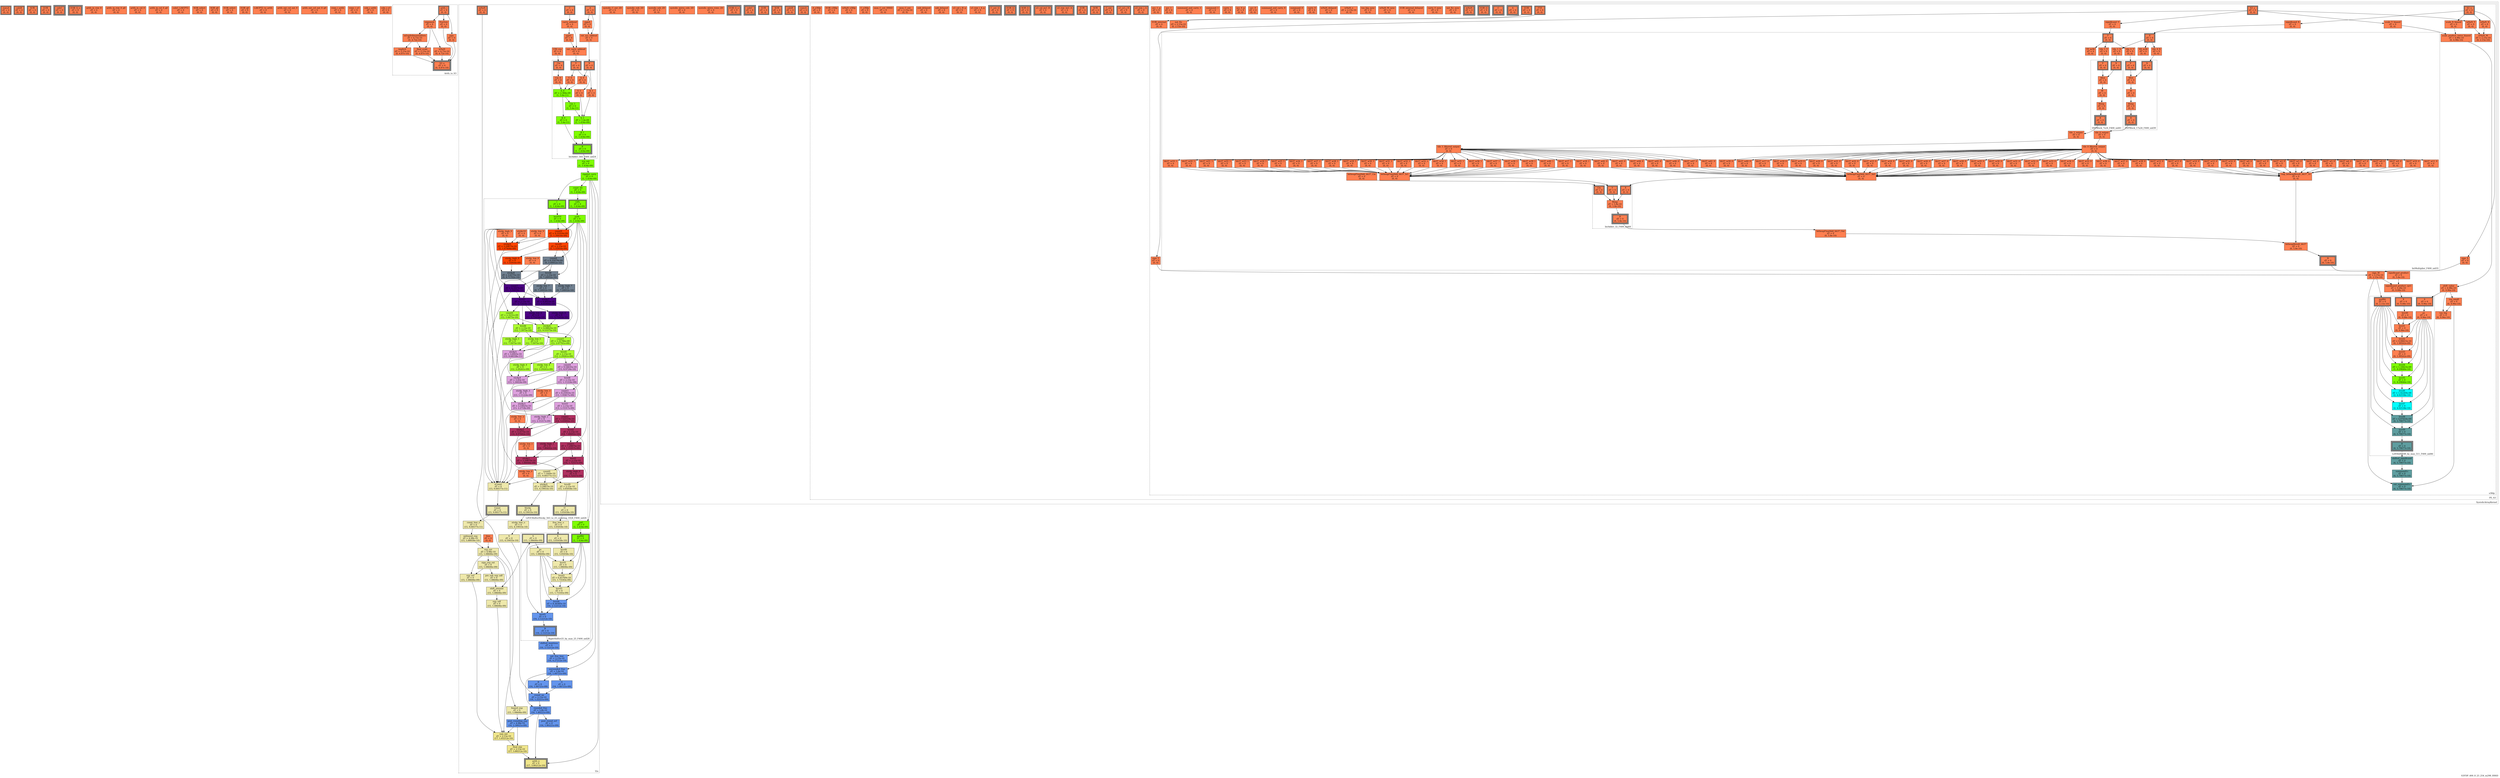 digraph S3FDP_400_8_23_254_m298_HSSD
{
	//graph drawing options
	label=S3FDP_400_8_23_254_m298_HSSD;
	labelloc=bottom;
	labeljust=right;
	ratio=auto;
	nodesep=0.25;
	ranksep=0.5;

	//input/output signals of operator S3FDP_400_8_23_254_m298_HSSD
	rowsA__S3FDP_400_8_23_254_m298_HSSD [ label="rowsA\ndT = 0\n(0, 0)", shape=box, color=black, style="bold, filled", fillcolor=coral, peripheries=2 ];
	colsB__S3FDP_400_8_23_254_m298_HSSD [ label="colsB\ndT = 0\n(0, 0)", shape=box, color=black, style="bold, filled", fillcolor=coral, peripheries=2 ];
	SOB__S3FDP_400_8_23_254_m298_HSSD [ label="SOB\ndT = 0\n(0, 0)", shape=box, color=black, style="bold, filled", fillcolor=coral, peripheries=2 ];
	EOB__S3FDP_400_8_23_254_m298_HSSD [ label="EOB\ndT = 0\n(0, 0)", shape=box, color=black, style="bold, filled", fillcolor=coral, peripheries=2 ];
	colsC__S3FDP_400_8_23_254_m298_HSSD [ label="colsC\ndT = 0\n(0, 0)", shape=box, color=black, style="bold, filled", fillcolor=coral, peripheries=3 ];
	EOB_Q_o__S3FDP_400_8_23_254_m298_HSSD [ label="EOB_Q_o\ndT = 0\n(0, 0)", shape=box, color=black, style="bold, filled", fillcolor=coral, peripheries=3 ];
	{rank=same rowsA__S3FDP_400_8_23_254_m298_HSSD, colsB__S3FDP_400_8_23_254_m298_HSSD, SOB__S3FDP_400_8_23_254_m298_HSSD, EOB__S3FDP_400_8_23_254_m298_HSSD};
	{rank=same colsC__S3FDP_400_8_23_254_m298_HSSD, EOB_Q_o__S3FDP_400_8_23_254_m298_HSSD};
	//internal signals of operator S3FDP_400_8_23_254_m298_HSSD
	arith_in_row_0__S3FDP_400_8_23_254_m298_HSSD [ label="arith_in_row_0\ndT = 0\n(0, 0)", shape=box, color=black, style=filled, fillcolor=coral, peripheries=1 ];
	arith_in_row_0_q0__S3FDP_400_8_23_254_m298_HSSD [ label="arith_in_row_0_q0\ndT = 0\n(0, 0)", shape=box, color=black, style=filled, fillcolor=coral, peripheries=1 ];
	arith_in_col_0__S3FDP_400_8_23_254_m298_HSSD [ label="arith_in_col_0\ndT = 0\n(0, 0)", shape=box, color=black, style=filled, fillcolor=coral, peripheries=1 ];
	arith_in_col_0_q0__S3FDP_400_8_23_254_m298_HSSD [ label="arith_in_col_0_q0\ndT = 0\n(0, 0)", shape=box, color=black, style=filled, fillcolor=coral, peripheries=1 ];
	colsC_LAICPT2__S3FDP_400_8_23_254_m298_HSSD [ label="colsC_LAICPT2\ndT = 0\n(0, 0)", shape=box, color=black, style=filled, fillcolor=coral, peripheries=1 ];
	SOB_select__S3FDP_400_8_23_254_m298_HSSD [ label="SOB_select\ndT = 0\n(0, 0)", shape=box, color=black, style=filled, fillcolor=coral, peripheries=1 ];
	SOB_q0__S3FDP_400_8_23_254_m298_HSSD [ label="SOB_q0\ndT = 0\n(0, 0)", shape=box, color=black, style=filled, fillcolor=coral, peripheries=1 ];
	EOB_select__S3FDP_400_8_23_254_m298_HSSD [ label="EOB_select\ndT = 0\n(0, 0)", shape=box, color=black, style=filled, fillcolor=coral, peripheries=1 ];
	EOB_q0__S3FDP_400_8_23_254_m298_HSSD [ label="EOB_q0\ndT = 0\n(0, 0)", shape=box, color=black, style=filled, fillcolor=coral, peripheries=1 ];
	LAICPT2_to_arith__S3FDP_400_8_23_254_m298_HSSD [ label="LAICPT2_to_arith\ndT = 0\n(0, 0)", shape=box, color=black, style=filled, fillcolor=coral, peripheries=1 ];
	arith_out_col_out_0__S3FDP_400_8_23_254_m298_HSSD [ label="arith_out_col_out_0\ndT = 0\n(0, 0)", shape=box, color=black, style=filled, fillcolor=coral, peripheries=1 ];
	arith_out_col_out_0_q0__S3FDP_400_8_23_254_m298_HSSD [ label="arith_out_col_out_0_q0\ndT = 0\n(0, 0)", shape=box, color=black, style=filled, fillcolor=coral, peripheries=1 ];
	rows_i_arith__S3FDP_400_8_23_254_m298_HSSD [ label="rows_i_arith\ndT = 0\n(0, 0)", shape=box, color=black, style=filled, fillcolor=coral, peripheries=1 ];
	rows_i_s3__S3FDP_400_8_23_254_m298_HSSD [ label="rows_i_s3\ndT = 0\n(0, 0)", shape=box, color=black, style=filled, fillcolor=coral, peripheries=1 ];
	cols_j_arith__S3FDP_400_8_23_254_m298_HSSD [ label="cols_j_arith\ndT = 0\n(0, 0)", shape=box, color=black, style=filled, fillcolor=coral, peripheries=1 ];
	cols_j_s3__S3FDP_400_8_23_254_m298_HSSD [ label="cols_j_s3\ndT = 0\n(0, 0)", shape=box, color=black, style=filled, fillcolor=coral, peripheries=1 ];

	//subcomponents of operator S3FDP_400_8_23_254_m298_HSSD

	subgraph cluster_Arith_to_S3
	{
		//graph drawing options
		label=Arith_to_S3;
		labelloc=bottom;
		labeljust=right;
		style="bold, dotted";
		ratio=auto;
		nodesep=0.25;
		ranksep=0.5;

		//input/output signals of operator Arith_to_S3
		arith_i__Arith_to_S3 [ label="arith_i\ndT = 0\n(0, 0)", shape=box, color=black, style="bold, filled", fillcolor=coral, peripheries=2 ];
		S3_o__Arith_to_S3 [ label="S3_o\ndT = 0\n(0, 6.87e-10)", shape=box, color=black, style="bold, filled", fillcolor=coral, peripheries=3 ];
		{rank=same arith_i__Arith_to_S3};
		{rank=same S3_o__Arith_to_S3};
		//internal signals of operator Arith_to_S3
		sign__Arith_to_S3 [ label="sign\ndT = 0\n(0, 0)", shape=box, color=black, style=filled, fillcolor=coral, peripheries=1 ];
		exponent__Arith_to_S3 [ label="exponent\ndT = 0\n(0, 0)", shape=box, color=black, style=filled, fillcolor=coral, peripheries=1 ];
		fraction__Arith_to_S3 [ label="fraction\ndT = 0\n(0, 0)", shape=box, color=black, style=filled, fillcolor=coral, peripheries=1 ];
		isNaN__Arith_to_S3 [ label="isNaN\ndT = 4.72e-10\n(0, 4.72e-10)", shape=box, color=black, style=filled, fillcolor=coral, peripheries=1 ];
		isExpSubnormalZero__Arith_to_S3 [ label="isExpSubnormalZero\ndT = 4.72e-10\n(0, 4.72e-10)", shape=box, color=black, style=filled, fillcolor=coral, peripheries=1 ];
		implicit__Arith_to_S3 [ label="implicit\ndT = 2.15e-10\n(0, 6.87e-10)", shape=box, color=black, style=filled, fillcolor=coral, peripheries=1 ];
		final_scale__Arith_to_S3 [ label="final_scale\ndT = 2.15e-10\n(0, 6.87e-10)", shape=box, color=black, style=filled, fillcolor=coral, peripheries=1 ];

		//subcomponents of operator Arith_to_S3

		//input and internal signal connections of operator Arith_to_S3
		arith_i__Arith_to_S3 -> sign__Arith_to_S3 [ arrowhead=normal, arrowsize=1.0, arrowtail=normal, color=black, dir=forward  ];
		arith_i__Arith_to_S3 -> exponent__Arith_to_S3 [ arrowhead=normal, arrowsize=1.0, arrowtail=normal, color=black, dir=forward  ];
		arith_i__Arith_to_S3 -> fraction__Arith_to_S3 [ arrowhead=normal, arrowsize=1.0, arrowtail=normal, color=black, dir=forward  ];
		sign__Arith_to_S3 -> S3_o__Arith_to_S3 [ arrowhead=normal, arrowsize=1.0, arrowtail=normal, color=black, dir=forward  ];
		exponent__Arith_to_S3 -> isNaN__Arith_to_S3 [ arrowhead=normal, arrowsize=1.0, arrowtail=normal, color=black, dir=forward  ];
		exponent__Arith_to_S3 -> isExpSubnormalZero__Arith_to_S3 [ arrowhead=normal, arrowsize=1.0, arrowtail=normal, color=black, dir=forward  ];
		exponent__Arith_to_S3 -> final_scale__Arith_to_S3 [ arrowhead=normal, arrowsize=1.0, arrowtail=normal, color=black, dir=forward  ];
		fraction__Arith_to_S3 -> S3_o__Arith_to_S3 [ arrowhead=normal, arrowsize=1.0, arrowtail=normal, color=black, dir=forward  ];
		isNaN__Arith_to_S3 -> S3_o__Arith_to_S3 [ arrowhead=normal, arrowsize=1.0, arrowtail=normal, color=black, dir=forward  ];
		isExpSubnormalZero__Arith_to_S3 -> implicit__Arith_to_S3 [ arrowhead=normal, arrowsize=1.0, arrowtail=normal, color=black, dir=forward  ];
		isExpSubnormalZero__Arith_to_S3 -> final_scale__Arith_to_S3 [ arrowhead=normal, arrowsize=1.0, arrowtail=normal, color=black, dir=forward  ];
		implicit__Arith_to_S3 -> S3_o__Arith_to_S3 [ arrowhead=normal, arrowsize=1.0, arrowtail=normal, color=black, dir=forward  ];
		final_scale__Arith_to_S3 -> S3_o__Arith_to_S3 [ arrowhead=normal, arrowsize=1.0, arrowtail=normal, color=black, dir=forward  ];
	}

		//output signal connections of operator Arith_to_S3

	subgraph cluster_l2a
	{
		//graph drawing options
		label=l2a;
		labelloc=bottom;
		labeljust=right;
		style="bold, dotted";
		ratio=auto;
		nodesep=0.25;
		ranksep=0.5;

		//input/output signals of operator l2a
		A__l2a [ label="A\ndT = 0\n(0, 0)", shape=box, color=black, style="bold, filled", fillcolor=coral, peripheries=2 ];
		C__l2a [ label="C\ndT = 0\n(0, 0)", shape=box, color=black, style="bold, filled", fillcolor=coral, peripheries=2 ];
		isNaN__l2a [ label="isNaN\ndT = 0\n(0, 0)", shape=box, color=black, style="bold, filled", fillcolor=coral, peripheries=2 ];
		arith_o__l2a [ label="arith_o\ndT = 0\n(17, 3.80212e-10)", shape=box, color=black, style="bold, filled", fillcolor=khaki, peripheries=3 ];
		{rank=same A__l2a, C__l2a, isNaN__l2a};
		{rank=same arith_o__l2a};
		//internal signals of operator l2a
		carry_addend__l2a [ label="carry_addend\ndT = 0\n(0, 0)", shape=box, color=black, style=filled, fillcolor=coral, peripheries=1 ];
		signA__l2a [ label="signA\ndT = 0\n(0, 0)", shape=box, color=black, style=filled, fillcolor=coral, peripheries=1 ];
		signC__l2a [ label="signC\ndT = 0\n(0, 0)", shape=box, color=black, style=filled, fillcolor=coral, peripheries=1 ];
		ext_acc_addend__l2a [ label="ext_acc_addend\ndT = 0\n(0, 0)", shape=box, color=black, style=filled, fillcolor=coral, peripheries=1 ];
		ext_carry_addend__l2a [ label="ext_carry_addend\ndT = 0\n(0, 0)", shape=box, color=black, style=filled, fillcolor=coral, peripheries=1 ];
		CIN_rca__l2a [ label="CIN_rca\ndT = 0\n(0, 0)", shape=box, color=black, style=filled, fillcolor=coral, peripheries=1 ];
		rca_out__l2a [ label="rca_out\ndT = 0\n(1, 1.434e-09)", shape=box, color=black, style=filled, fillcolor=chartreuse, peripheries=1 ];
		rippled_carry__l2a [ label="rippled_carry\ndT = 0\n(1, 1.434e-09)", shape=box, color=black, style=filled, fillcolor=chartreuse, peripheries=1 ];
		count_bit__l2a [ label="count_bit\ndT = 0\n(1, 1.434e-09)", shape=box, color=black, style=filled, fillcolor=chartreuse, peripheries=1 ];
		count_lzoc_o__l2a [ label="count_lzoc_o\ndT = 0\n(15, 9.00577e-11)", shape=box, color=black, style=filled, fillcolor=palegoldenrod, peripheries=1 ];
		frac_lzoc_o__l2a [ label="frac_lzoc_o\ndT = 0\n(15, 3.05058e-10)", shape=box, color=black, style=filled, fillcolor=palegoldenrod, peripheries=1 ];
		sticky_lzoc_o__l2a [ label="sticky_lzoc_o\ndT = 0\n(15, 4.19933e-10)", shape=box, color=black, style=filled, fillcolor=palegoldenrod, peripheries=1 ];
		unbiased_exp__l2a [ label="unbiased_exp\ndT = 4.98e-10\n(15, 5.88058e-10)", shape=box, color=black, style=filled, fillcolor=palegoldenrod, peripheries=1 ];
		bias__l2a [ label="bias\ndT = 0\n(0, 0)", shape=box, color=black, style=filled, fillcolor=coral, peripheries=1 ];
		exp_ext__l2a [ label="exp_ext\ndT = 4.98e-10\n(15, 1.08606e-09)", shape=box, color=black, style=filled, fillcolor=palegoldenrod, peripheries=1 ];
		sign_exp_ext__l2a [ label="sign_exp_ext\ndT = 0\n(15, 1.08606e-09)", shape=box, color=black, style=filled, fillcolor=palegoldenrod, peripheries=1 ];
		exp_ovf__l2a [ label="exp_ovf\ndT = 0\n(15, 1.08606e-09)", shape=box, color=black, style=filled, fillcolor=palegoldenrod, peripheries=1 ];
		pre_sub_exp_udf__l2a [ label="pre_sub_exp_udf\ndT = 0\n(15, 1.08606e-09)", shape=box, color=black, style=filled, fillcolor=palegoldenrod, peripheries=1 ];
		pad__l2a [ label="pad\ndT = 0\n(1, 1.434e-09)", shape=box, color=black, style=filled, fillcolor=chartreuse, peripheries=1 ];
		shift_amount__l2a [ label="shift_amount\ndT = 0\n(15, 1.08606e-09)", shape=box, color=black, style=filled, fillcolor=palegoldenrod, peripheries=1 ];
		shifted_mantissa__l2a [ label="shifted_mantissa\ndT = 0\n(16, 2.12212e-10)", shape=box, color=black, style=filled, fillcolor=cornflowerblue, peripheries=1 ];
		exp_udf__l2a [ label="exp_udf\ndT = 0\n(15, 1.08606e-09)", shape=box, color=black, style=filled, fillcolor=palegoldenrod, peripheries=1 ];
		biased_exp__l2a [ label="biased_exp\ndT = 0\n(15, 1.08606e-09)", shape=box, color=black, style=filled, fillcolor=palegoldenrod, peripheries=1 ];
		not_frac_lzoc__l2a [ label="not_frac_lzoc\ndT = 2.15e-10\n(16, 4.27212e-10)", shape=box, color=black, style=filled, fillcolor=cornflowerblue, peripheries=1 ];
		unrounded_frac__l2a [ label="unrounded_frac\ndT = 5.8e-10\n(16, 1.00721e-09)", shape=box, color=black, style=filled, fillcolor=cornflowerblue, peripheries=1 ];
		G__l2a [ label="G\ndT = 0\n(16, 1.00721e-09)", shape=box, color=black, style=filled, fillcolor=cornflowerblue, peripheries=1 ];
		R__l2a [ label="R\ndT = 0\n(16, 1.00721e-09)", shape=box, color=black, style=filled, fillcolor=cornflowerblue, peripheries=1 ];
		S__l2a [ label="S\ndT = 0\n(15, 4.19933e-10)", shape=box, color=black, style=filled, fillcolor=palegoldenrod, peripheries=1 ];
		round_up__l2a [ label="round_up\ndT = 2.15e-10\n(16, 1.22221e-09)", shape=box, color=black, style=filled, fillcolor=cornflowerblue, peripheries=1 ];
		rounded_frac__l2a [ label="rounded_frac\ndT = 5.8e-10\n(16, 1.80221e-09)", shape=box, color=black, style=filled, fillcolor=cornflowerblue, peripheries=1 ];
		post_round_ovf__l2a [ label="post_round_ovf\ndT = 0\n(16, 1.80221e-09)", shape=box, color=black, style=filled, fillcolor=cornflowerblue, peripheries=1 ];
		post_rounding_exp__l2a [ label="post_rounding_exp\ndT = 4.98e-10\n(16, 2.30021e-09)", shape=box, color=black, style=filled, fillcolor=cornflowerblue, peripheries=1 ];
		nan_out__l2a [ label="nan_out\ndT = 2.15e-10\n(17, 1.65212e-10)", shape=box, color=black, style=filled, fillcolor=khaki, peripheries=1 ];
		final_exp__l2a [ label="final_exp\ndT = 2.15e-10\n(17, 3.80212e-10)", shape=box, color=black, style=filled, fillcolor=khaki, peripheries=1 ];

		//subcomponents of operator l2a

		subgraph cluster_IntAdder_564_F400_uid24
		{
			//graph drawing options
			label=IntAdder_564_F400_uid24;
			labelloc=bottom;
			labeljust=right;
			style="bold, dotted";
			ratio=auto;
			nodesep=0.25;
			ranksep=0.5;

			//input/output signals of operator IntAdder_564_F400_uid24
			X__IntAdder_564_F400_uid24 [ label="X\ndT = 0\n(0, 0)", shape=box, color=black, style="bold, filled", fillcolor=coral, peripheries=2 ];
			Y__IntAdder_564_F400_uid24 [ label="Y\ndT = 0\n(0, 0)", shape=box, color=black, style="bold, filled", fillcolor=coral, peripheries=2 ];
			Cin__IntAdder_564_F400_uid24 [ label="Cin\ndT = 0\n(0, 0)", shape=box, color=black, style="bold, filled", fillcolor=coral, peripheries=2 ];
			R__IntAdder_564_F400_uid24 [ label="R\ndT = 0\n(1, 1.434e-09)", shape=box, color=black, style="bold, filled", fillcolor=chartreuse, peripheries=3 ];
			{rank=same X__IntAdder_564_F400_uid24, Y__IntAdder_564_F400_uid24, Cin__IntAdder_564_F400_uid24};
			{rank=same R__IntAdder_564_F400_uid24};
			//internal signals of operator IntAdder_564_F400_uid24
			Cin_0__IntAdder_564_F400_uid24 [ label="Cin_0\ndT = 0\n(0, 0)", shape=box, color=black, style=filled, fillcolor=coral, peripheries=1 ];
			X_0__IntAdder_564_F400_uid24 [ label="X_0\ndT = 0\n(0, 0)", shape=box, color=black, style=filled, fillcolor=coral, peripheries=1 ];
			Y_0__IntAdder_564_F400_uid24 [ label="Y_0\ndT = 0\n(0, 0)", shape=box, color=black, style=filled, fillcolor=coral, peripheries=1 ];
			S_0__IntAdder_564_F400_uid24 [ label="S_0\ndT = 2.384e-09\n(1, 3.4e-11)", shape=box, color=black, style=filled, fillcolor=chartreuse, peripheries=1 ];
			R_0__IntAdder_564_F400_uid24 [ label="R_0\ndT = 0\n(1, 3.4e-11)", shape=box, color=black, style=filled, fillcolor=chartreuse, peripheries=1 ];
			Cin_1__IntAdder_564_F400_uid24 [ label="Cin_1\ndT = 0\n(1, 3.4e-11)", shape=box, color=black, style=filled, fillcolor=chartreuse, peripheries=1 ];
			X_1__IntAdder_564_F400_uid24 [ label="X_1\ndT = 0\n(0, 0)", shape=box, color=black, style=filled, fillcolor=coral, peripheries=1 ];
			Y_1__IntAdder_564_F400_uid24 [ label="Y_1\ndT = 0\n(0, 0)", shape=box, color=black, style=filled, fillcolor=coral, peripheries=1 ];
			S_1__IntAdder_564_F400_uid24 [ label="S_1\ndT = 1.4e-09\n(1, 1.434e-09)", shape=box, color=black, style=filled, fillcolor=chartreuse, peripheries=1 ];
			R_1__IntAdder_564_F400_uid24 [ label="R_1\ndT = 0\n(1, 1.434e-09)", shape=box, color=black, style=filled, fillcolor=chartreuse, peripheries=1 ];

			//subcomponents of operator IntAdder_564_F400_uid24

			//input and internal signal connections of operator IntAdder_564_F400_uid24
			X__IntAdder_564_F400_uid24 -> X_0__IntAdder_564_F400_uid24 [ arrowhead=normal, arrowsize=1.0, arrowtail=normal, color=black, dir=forward  ];
			X__IntAdder_564_F400_uid24 -> X_1__IntAdder_564_F400_uid24 [ arrowhead=normal, arrowsize=1.0, arrowtail=normal, color=black, dir=forward  ];
			Y__IntAdder_564_F400_uid24 -> Y_0__IntAdder_564_F400_uid24 [ arrowhead=normal, arrowsize=1.0, arrowtail=normal, color=black, dir=forward  ];
			Y__IntAdder_564_F400_uid24 -> Y_1__IntAdder_564_F400_uid24 [ arrowhead=normal, arrowsize=1.0, arrowtail=normal, color=black, dir=forward  ];
			Cin__IntAdder_564_F400_uid24 -> Cin_0__IntAdder_564_F400_uid24 [ arrowhead=normal, arrowsize=1.0, arrowtail=normal, color=black, dir=forward  ];
			Cin_0__IntAdder_564_F400_uid24 -> S_0__IntAdder_564_F400_uid24 [ arrowhead=normal, arrowsize=1.0, arrowtail=normal, color=black, dir=forward  ];
			X_0__IntAdder_564_F400_uid24 -> S_0__IntAdder_564_F400_uid24 [ arrowhead=normal, arrowsize=1.0, arrowtail=normal, color=black, dir=forward  ];
			Y_0__IntAdder_564_F400_uid24 -> S_0__IntAdder_564_F400_uid24 [ arrowhead=normal, arrowsize=1.0, arrowtail=normal, color=black, dir=forward  ];
			S_0__IntAdder_564_F400_uid24 -> R_0__IntAdder_564_F400_uid24 [ arrowhead=normal, arrowsize=1.0, arrowtail=normal, color=black, dir=forward  ];
			S_0__IntAdder_564_F400_uid24 -> Cin_1__IntAdder_564_F400_uid24 [ arrowhead=normal, arrowsize=1.0, arrowtail=normal, color=black, dir=forward  ];
			R_0__IntAdder_564_F400_uid24 -> R__IntAdder_564_F400_uid24 [ arrowhead=normal, arrowsize=1.0, arrowtail=normal, color=black, dir=forward  ];
			Cin_1__IntAdder_564_F400_uid24 -> S_1__IntAdder_564_F400_uid24 [ arrowhead=normal, arrowsize=1.0, arrowtail=normal, color=black, dir=forward  ];
			X_1__IntAdder_564_F400_uid24 -> S_1__IntAdder_564_F400_uid24 [ arrowhead=normal, arrowsize=1.0, arrowtail=normal, color=black, dir=forward  ];
			Y_1__IntAdder_564_F400_uid24 -> S_1__IntAdder_564_F400_uid24 [ arrowhead=normal, arrowsize=1.0, arrowtail=normal, color=black, dir=forward  ];
			S_1__IntAdder_564_F400_uid24 -> R_1__IntAdder_564_F400_uid24 [ arrowhead=normal, arrowsize=1.0, arrowtail=normal, color=black, dir=forward  ];
			R_1__IntAdder_564_F400_uid24 -> R__IntAdder_564_F400_uid24 [ arrowhead=normal, arrowsize=1.0, arrowtail=normal, color=black, dir=forward  ];
		}

			//output signal connections of operator IntAdder_564_F400_uid24
			R__IntAdder_564_F400_uid24 -> rca_out__l2a [ arrowhead=normal, arrowsize=1.0, arrowtail=normal, color=black, dir=forward  ];

		subgraph cluster_LZOCShifterSticky_563_to_25_counting_1024_F400_uid26
		{
			//graph drawing options
			label=LZOCShifterSticky_563_to_25_counting_1024_F400_uid26;
			labelloc=bottom;
			labeljust=right;
			style="bold, dotted";
			ratio=auto;
			nodesep=0.25;
			ranksep=0.5;

			//input/output signals of operator LZOCShifterSticky_563_to_25_counting_1024_F400_uid26
			I__LZOCShifterSticky_563_to_25_counting_1024_F400_uid26 [ label="I\ndT = 0\n(1, 1.434e-09)", shape=box, color=black, style="bold, filled", fillcolor=chartreuse, peripheries=2 ];
			OZb__LZOCShifterSticky_563_to_25_counting_1024_F400_uid26 [ label="OZb\ndT = 0\n(1, 1.434e-09)", shape=box, color=black, style="bold, filled", fillcolor=chartreuse, peripheries=2 ];
			Count__LZOCShifterSticky_563_to_25_counting_1024_F400_uid26 [ label="Count\ndT = 0\n(15, 9.00577e-11)", shape=box, color=black, style="bold, filled", fillcolor=palegoldenrod, peripheries=3 ];
			O__LZOCShifterSticky_563_to_25_counting_1024_F400_uid26 [ label="O\ndT = 0\n(15, 3.05058e-10)", shape=box, color=black, style="bold, filled", fillcolor=palegoldenrod, peripheries=3 ];
			Sticky__LZOCShifterSticky_563_to_25_counting_1024_F400_uid26 [ label="Sticky\ndT = 0\n(15, 4.19933e-10)", shape=box, color=black, style="bold, filled", fillcolor=palegoldenrod, peripheries=3 ];
			{rank=same I__LZOCShifterSticky_563_to_25_counting_1024_F400_uid26, OZb__LZOCShifterSticky_563_to_25_counting_1024_F400_uid26};
			{rank=same Count__LZOCShifterSticky_563_to_25_counting_1024_F400_uid26, O__LZOCShifterSticky_563_to_25_counting_1024_F400_uid26, Sticky__LZOCShifterSticky_563_to_25_counting_1024_F400_uid26};
			//internal signals of operator LZOCShifterSticky_563_to_25_counting_1024_F400_uid26
			level10__LZOCShifterSticky_563_to_25_counting_1024_F400_uid26 [ label="level10\ndT = 0\n(1, 1.434e-09)", shape=box, color=black, style=filled, fillcolor=chartreuse, peripheries=1 ];
			sozb__LZOCShifterSticky_563_to_25_counting_1024_F400_uid26 [ label="sozb\ndT = 0\n(1, 1.434e-09)", shape=box, color=black, style=filled, fillcolor=chartreuse, peripheries=1 ];
			sticky10__LZOCShifterSticky_563_to_25_counting_1024_F400_uid26 [ label="sticky10\ndT = 0\n(0, 0)", shape=box, color=black, style=filled, fillcolor=coral, peripheries=1 ];
			count9__LZOCShifterSticky_563_to_25_counting_1024_F400_uid26 [ label="count9\ndT = 9.31016e-09\n(5, 1.34416e-09)", shape=box, color=black, style=filled, fillcolor=orangered, peripheries=1 ];
			level9__LZOCShifterSticky_563_to_25_counting_1024_F400_uid26 [ label="level9\ndT = 2.15e-10\n(5, 1.55916e-09)", shape=box, color=black, style=filled, fillcolor=orangered, peripheries=1 ];
			sticky_high_9__LZOCShifterSticky_563_to_25_counting_1024_F400_uid26 [ label="sticky_high_9\ndT = 0\n(0, 0)", shape=box, color=black, style=filled, fillcolor=coral, peripheries=1 ];
			sticky_low_9__LZOCShifterSticky_563_to_25_counting_1024_F400_uid26 [ label="sticky_low_9\ndT = 0\n(0, 0)", shape=box, color=black, style=filled, fillcolor=coral, peripheries=1 ];
			sticky9__LZOCShifterSticky_563_to_25_counting_1024_F400_uid26 [ label="sticky9\ndT = 3.29875e-10\n(5, 1.67404e-09)", shape=box, color=black, style=filled, fillcolor=orangered, peripheries=1 ];
			count8__LZOCShifterSticky_563_to_25_counting_1024_F400_uid26 [ label="count8\ndT = 8.35079e-09\n(9, 5.09952e-10)", shape=box, color=black, style=filled, fillcolor=slategray, peripheries=1 ];
			level8__LZOCShifterSticky_563_to_25_counting_1024_F400_uid26 [ label="level8\ndT = 2.15e-10\n(9, 7.24952e-10)", shape=box, color=black, style=filled, fillcolor=slategray, peripheries=1 ];
			sticky_high_8__LZOCShifterSticky_563_to_25_counting_1024_F400_uid26 [ label="sticky_high_8\ndT = 0\n(5, 1.55916e-09)", shape=box, color=black, style=filled, fillcolor=orangered, peripheries=1 ];
			sticky_low_8__LZOCShifterSticky_563_to_25_counting_1024_F400_uid26 [ label="sticky_low_8\ndT = 0\n(0, 0)", shape=box, color=black, style=filled, fillcolor=coral, peripheries=1 ];
			sticky8__LZOCShifterSticky_563_to_25_counting_1024_F400_uid26 [ label="sticky8\ndT = 3.6175e-10\n(9, 8.71702e-10)", shape=box, color=black, style=filled, fillcolor=slategray, peripheries=1 ];
			count7__LZOCShifterSticky_563_to_25_counting_1024_F400_uid26 [ label="count7\ndT = 4.3317e-09\n(11, 3.56654e-10)", shape=box, color=black, style=filled, fillcolor=indigo, peripheries=1 ];
			level7__LZOCShifterSticky_563_to_25_counting_1024_F400_uid26 [ label="level7\ndT = 2.15e-10\n(11, 5.71654e-10)", shape=box, color=black, style=filled, fillcolor=indigo, peripheries=1 ];
			sticky_high_7__LZOCShifterSticky_563_to_25_counting_1024_F400_uid26 [ label="sticky_high_7\ndT = 0\n(9, 7.24952e-10)", shape=box, color=black, style=filled, fillcolor=slategray, peripheries=1 ];
			sticky_low_7__LZOCShifterSticky_563_to_25_counting_1024_F400_uid26 [ label="sticky_low_7\ndT = 0\n(9, 7.24952e-10)", shape=box, color=black, style=filled, fillcolor=slategray, peripheries=1 ];
			sticky7__LZOCShifterSticky_563_to_25_counting_1024_F400_uid26 [ label="sticky7\ndT = 4.8925e-10\n(11, 8.45904e-10)", shape=box, color=black, style=filled, fillcolor=indigo, peripheries=1 ];
			count6__LZOCShifterSticky_563_to_25_counting_1024_F400_uid26 [ label="count6\ndT = 2.3231e-09\n(12, 5.4475e-10)", shape=box, color=black, style=filled, fillcolor=greenyellow, peripheries=1 ];
			level6__LZOCShifterSticky_563_to_25_counting_1024_F400_uid26 [ label="level6\ndT = 2.15e-10\n(12, 7.5975e-10)", shape=box, color=black, style=filled, fillcolor=greenyellow, peripheries=1 ];
			sticky_high_6__LZOCShifterSticky_563_to_25_counting_1024_F400_uid26 [ label="sticky_high_6\ndT = 0\n(11, 5.71654e-10)", shape=box, color=black, style=filled, fillcolor=indigo, peripheries=1 ];
			sticky_low_6__LZOCShifterSticky_563_to_25_counting_1024_F400_uid26 [ label="sticky_low_6\ndT = 0\n(11, 5.71654e-10)", shape=box, color=black, style=filled, fillcolor=indigo, peripheries=1 ];
			sticky6__LZOCShifterSticky_563_to_25_counting_1024_F400_uid26 [ label="sticky6\ndT = 4.08625e-10\n(12, 9.53375e-10)", shape=box, color=black, style=filled, fillcolor=greenyellow, peripheries=1 ];
			count5__LZOCShifterSticky_563_to_25_counting_1024_F400_uid26 [ label="count5\ndT = 1.31786e-09\n(12, 2.07761e-09)", shape=box, color=black, style=filled, fillcolor=greenyellow, peripheries=1 ];
			level5__LZOCShifterSticky_563_to_25_counting_1024_F400_uid26 [ label="level5\ndT = 2.15e-10\n(12, 2.29261e-09)", shape=box, color=black, style=filled, fillcolor=greenyellow, peripheries=1 ];
			sticky_high_5__LZOCShifterSticky_563_to_25_counting_1024_F400_uid26 [ label="sticky_high_5\ndT = 0\n(12, 7.5975e-10)", shape=box, color=black, style=filled, fillcolor=greenyellow, peripheries=1 ];
			sticky_low_5__LZOCShifterSticky_563_to_25_counting_1024_F400_uid26 [ label="sticky_low_5\ndT = 0\n(12, 7.5975e-10)", shape=box, color=black, style=filled, fillcolor=greenyellow, peripheries=1 ];
			sticky5__LZOCShifterSticky_563_to_25_counting_1024_F400_uid26 [ label="sticky5\ndT = 3.6925e-10\n(13, 9.68558e-11)", shape=box, color=black, style=filled, fillcolor=plum, peripheries=1 ];
			count4__LZOCShifterSticky_563_to_25_counting_1024_F400_uid26 [ label="count4\ndT = 9.54635e-10\n(13, 8.9724e-10)", shape=box, color=black, style=filled, fillcolor=plum, peripheries=1 ];
			level4__LZOCShifterSticky_563_to_25_counting_1024_F400_uid26 [ label="level4\ndT = 2.15e-10\n(13, 1.11224e-09)", shape=box, color=black, style=filled, fillcolor=plum, peripheries=1 ];
			sticky_high_4__LZOCShifterSticky_563_to_25_counting_1024_F400_uid26 [ label="sticky_high_4\ndT = 0\n(12, 2.29261e-09)", shape=box, color=black, style=filled, fillcolor=greenyellow, peripheries=1 ];
			sticky_low_4__LZOCShifterSticky_563_to_25_counting_1024_F400_uid26 [ label="sticky_low_4\ndT = 0\n(12, 2.29261e-09)", shape=box, color=black, style=filled, fillcolor=greenyellow, peripheries=1 ];
			sticky4__LZOCShifterSticky_563_to_25_counting_1024_F400_uid26 [ label="sticky4\ndT = 3.43e-10\n(13, 1.24024e-09)", shape=box, color=black, style=filled, fillcolor=plum, peripheries=1 ];
			count3__LZOCShifterSticky_563_to_25_counting_1024_F400_uid26 [ label="count3\ndT = 8.25933e-10\n(13, 1.93817e-09)", shape=box, color=black, style=filled, fillcolor=plum, peripheries=1 ];
			level3__LZOCShifterSticky_563_to_25_counting_1024_F400_uid26 [ label="level3\ndT = 2.15e-10\n(13, 2.15317e-09)", shape=box, color=black, style=filled, fillcolor=plum, peripheries=1 ];
			sticky_high_3__LZOCShifterSticky_563_to_25_counting_1024_F400_uid26 [ label="sticky_high_3\ndT = 0\n(13, 1.11224e-09)", shape=box, color=black, style=filled, fillcolor=plum, peripheries=1 ];
			sticky_low_3__LZOCShifterSticky_563_to_25_counting_1024_F400_uid26 [ label="sticky_low_3\ndT = 0\n(0, 0)", shape=box, color=black, style=filled, fillcolor=coral, peripheries=1 ];
			sticky3__LZOCShifterSticky_563_to_25_counting_1024_F400_uid26 [ label="sticky3\ndT = 3.33625e-10\n(13, 2.2718e-09)", shape=box, color=black, style=filled, fillcolor=plum, peripheries=1 ];
			count2__LZOCShifterSticky_563_to_25_counting_1024_F400_uid26 [ label="count2\ndT = 7.62519e-10\n(14, 5.65692e-10)", shape=box, color=black, style=filled, fillcolor=maroon, peripheries=1 ];
			level2__LZOCShifterSticky_563_to_25_counting_1024_F400_uid26 [ label="level2\ndT = 2.15e-10\n(14, 7.80692e-10)", shape=box, color=black, style=filled, fillcolor=maroon, peripheries=1 ];
			sticky_high_2__LZOCShifterSticky_563_to_25_counting_1024_F400_uid26 [ label="sticky_high_2\ndT = 0\n(13, 2.15317e-09)", shape=box, color=black, style=filled, fillcolor=plum, peripheries=1 ];
			sticky_low_2__LZOCShifterSticky_563_to_25_counting_1024_F400_uid26 [ label="sticky_low_2\ndT = 0\n(0, 0)", shape=box, color=black, style=filled, fillcolor=coral, peripheries=1 ];
			sticky2__LZOCShifterSticky_563_to_25_counting_1024_F400_uid26 [ label="sticky2\ndT = 3.3175e-10\n(14, 8.97442e-10)", shape=box, color=black, style=filled, fillcolor=maroon, peripheries=1 ];
			count1__LZOCShifterSticky_563_to_25_counting_1024_F400_uid26 [ label="count1\ndT = 7.29875e-10\n(14, 1.51057e-09)", shape=box, color=black, style=filled, fillcolor=maroon, peripheries=1 ];
			level1__LZOCShifterSticky_563_to_25_counting_1024_F400_uid26 [ label="level1\ndT = 2.15e-10\n(14, 1.72557e-09)", shape=box, color=black, style=filled, fillcolor=maroon, peripheries=1 ];
			sticky_high_1__LZOCShifterSticky_563_to_25_counting_1024_F400_uid26 [ label="sticky_high_1\ndT = 0\n(14, 7.80692e-10)", shape=box, color=black, style=filled, fillcolor=maroon, peripheries=1 ];
			sticky_low_1__LZOCShifterSticky_563_to_25_counting_1024_F400_uid26 [ label="sticky_low_1\ndT = 0\n(0, 0)", shape=box, color=black, style=filled, fillcolor=coral, peripheries=1 ];
			sticky1__LZOCShifterSticky_563_to_25_counting_1024_F400_uid26 [ label="sticky1\ndT = 3.29875e-10\n(14, 1.84044e-09)", shape=box, color=black, style=filled, fillcolor=maroon, peripheries=1 ];
			count0__LZOCShifterSticky_563_to_25_counting_1024_F400_uid26 [ label="count0\ndT = 7.1449e-10\n(15, 9.00577e-11)", shape=box, color=black, style=filled, fillcolor=palegoldenrod, peripheries=1 ];
			level0__LZOCShifterSticky_563_to_25_counting_1024_F400_uid26 [ label="level0\ndT = 2.15e-10\n(15, 3.05058e-10)", shape=box, color=black, style=filled, fillcolor=palegoldenrod, peripheries=1 ];
			sticky_high_0__LZOCShifterSticky_563_to_25_counting_1024_F400_uid26 [ label="sticky_high_0\ndT = 0\n(14, 1.72557e-09)", shape=box, color=black, style=filled, fillcolor=maroon, peripheries=1 ];
			sticky_low_0__LZOCShifterSticky_563_to_25_counting_1024_F400_uid26 [ label="sticky_low_0\ndT = 0\n(0, 0)", shape=box, color=black, style=filled, fillcolor=coral, peripheries=1 ];
			sticky0__LZOCShifterSticky_563_to_25_counting_1024_F400_uid26 [ label="sticky0\ndT = 3.29875e-10\n(15, 4.19933e-10)", shape=box, color=black, style=filled, fillcolor=palegoldenrod, peripheries=1 ];
			sCount__LZOCShifterSticky_563_to_25_counting_1024_F400_uid26 [ label="sCount\ndT = 0\n(15, 9.00577e-11)", shape=box, color=black, style=filled, fillcolor=palegoldenrod, peripheries=1 ];

			//subcomponents of operator LZOCShifterSticky_563_to_25_counting_1024_F400_uid26

			//input and internal signal connections of operator LZOCShifterSticky_563_to_25_counting_1024_F400_uid26
			I__LZOCShifterSticky_563_to_25_counting_1024_F400_uid26 -> level10__LZOCShifterSticky_563_to_25_counting_1024_F400_uid26 [ arrowhead=normal, arrowsize=1.0, arrowtail=normal, color=black, dir=forward  ];
			OZb__LZOCShifterSticky_563_to_25_counting_1024_F400_uid26 -> sozb__LZOCShifterSticky_563_to_25_counting_1024_F400_uid26 [ arrowhead=normal, arrowsize=1.0, arrowtail=normal, color=black, dir=forward  ];
			level10__LZOCShifterSticky_563_to_25_counting_1024_F400_uid26 -> count9__LZOCShifterSticky_563_to_25_counting_1024_F400_uid26 [ arrowhead=normal, arrowsize=1.0, arrowtail=normal, color=black, dir=forward  ];
			level10__LZOCShifterSticky_563_to_25_counting_1024_F400_uid26 -> level9__LZOCShifterSticky_563_to_25_counting_1024_F400_uid26 [ arrowhead=normal, arrowsize=1.0, arrowtail=normal, color=black, dir=forward  ];
			sozb__LZOCShifterSticky_563_to_25_counting_1024_F400_uid26 -> count9__LZOCShifterSticky_563_to_25_counting_1024_F400_uid26 [ arrowhead=normal, arrowsize=1.0, arrowtail=normal, color=black, dir=forward  ];
			sozb__LZOCShifterSticky_563_to_25_counting_1024_F400_uid26 -> count8__LZOCShifterSticky_563_to_25_counting_1024_F400_uid26 [ arrowhead=normal, arrowsize=1.0, arrowtail=normal, color=black, dir=forward  ];
			sozb__LZOCShifterSticky_563_to_25_counting_1024_F400_uid26 -> count7__LZOCShifterSticky_563_to_25_counting_1024_F400_uid26 [ arrowhead=normal, arrowsize=1.0, arrowtail=normal, color=black, dir=forward  ];
			sozb__LZOCShifterSticky_563_to_25_counting_1024_F400_uid26 -> count6__LZOCShifterSticky_563_to_25_counting_1024_F400_uid26 [ arrowhead=normal, arrowsize=1.0, arrowtail=normal, color=black, dir=forward  ];
			sozb__LZOCShifterSticky_563_to_25_counting_1024_F400_uid26 -> count5__LZOCShifterSticky_563_to_25_counting_1024_F400_uid26 [ arrowhead=normal, arrowsize=1.0, arrowtail=normal, color=black, dir=forward  ];
			sozb__LZOCShifterSticky_563_to_25_counting_1024_F400_uid26 -> count4__LZOCShifterSticky_563_to_25_counting_1024_F400_uid26 [ arrowhead=normal, arrowsize=1.0, arrowtail=normal, color=black, dir=forward  ];
			sozb__LZOCShifterSticky_563_to_25_counting_1024_F400_uid26 -> count3__LZOCShifterSticky_563_to_25_counting_1024_F400_uid26 [ arrowhead=normal, arrowsize=1.0, arrowtail=normal, color=black, dir=forward  ];
			sozb__LZOCShifterSticky_563_to_25_counting_1024_F400_uid26 -> count2__LZOCShifterSticky_563_to_25_counting_1024_F400_uid26 [ arrowhead=normal, arrowsize=1.0, arrowtail=normal, color=black, dir=forward  ];
			sozb__LZOCShifterSticky_563_to_25_counting_1024_F400_uid26 -> count1__LZOCShifterSticky_563_to_25_counting_1024_F400_uid26 [ arrowhead=normal, arrowsize=1.0, arrowtail=normal, color=black, dir=forward  ];
			sozb__LZOCShifterSticky_563_to_25_counting_1024_F400_uid26 -> count0__LZOCShifterSticky_563_to_25_counting_1024_F400_uid26 [ arrowhead=normal, arrowsize=1.0, arrowtail=normal, color=black, dir=forward  ];
			sticky10__LZOCShifterSticky_563_to_25_counting_1024_F400_uid26 -> sticky9__LZOCShifterSticky_563_to_25_counting_1024_F400_uid26 [ arrowhead=normal, arrowsize=1.0, arrowtail=normal, color=black, dir=forward  ];
			count9__LZOCShifterSticky_563_to_25_counting_1024_F400_uid26 -> level9__LZOCShifterSticky_563_to_25_counting_1024_F400_uid26 [ arrowhead=normal, arrowsize=1.0, arrowtail=normal, color=black, dir=forward  ];
			count9__LZOCShifterSticky_563_to_25_counting_1024_F400_uid26 -> sticky9__LZOCShifterSticky_563_to_25_counting_1024_F400_uid26 [ arrowhead=normal, arrowsize=1.0, arrowtail=normal, color=black, dir=forward  ];
			count9__LZOCShifterSticky_563_to_25_counting_1024_F400_uid26 -> sCount__LZOCShifterSticky_563_to_25_counting_1024_F400_uid26 [ arrowhead=normal, arrowsize=1.0, arrowtail=normal, color=black, dir=forward  ];
			level9__LZOCShifterSticky_563_to_25_counting_1024_F400_uid26 -> count8__LZOCShifterSticky_563_to_25_counting_1024_F400_uid26 [ arrowhead=normal, arrowsize=1.0, arrowtail=normal, color=black, dir=forward  ];
			level9__LZOCShifterSticky_563_to_25_counting_1024_F400_uid26 -> level8__LZOCShifterSticky_563_to_25_counting_1024_F400_uid26 [ arrowhead=normal, arrowsize=1.0, arrowtail=normal, color=black, dir=forward  ];
			level9__LZOCShifterSticky_563_to_25_counting_1024_F400_uid26 -> sticky_high_8__LZOCShifterSticky_563_to_25_counting_1024_F400_uid26 [ arrowhead=normal, arrowsize=1.0, arrowtail=normal, color=black, dir=forward  ];
			sticky_high_9__LZOCShifterSticky_563_to_25_counting_1024_F400_uid26 -> sticky9__LZOCShifterSticky_563_to_25_counting_1024_F400_uid26 [ arrowhead=normal, arrowsize=1.0, arrowtail=normal, color=black, dir=forward  ];
			sticky_low_9__LZOCShifterSticky_563_to_25_counting_1024_F400_uid26 -> sticky9__LZOCShifterSticky_563_to_25_counting_1024_F400_uid26 [ arrowhead=normal, arrowsize=1.0, arrowtail=normal, color=black, dir=forward  ];
			sticky9__LZOCShifterSticky_563_to_25_counting_1024_F400_uid26 -> sticky8__LZOCShifterSticky_563_to_25_counting_1024_F400_uid26 [ arrowhead=normal, arrowsize=1.0, arrowtail=normal, color=black, dir=forward  ];
			count8__LZOCShifterSticky_563_to_25_counting_1024_F400_uid26 -> level8__LZOCShifterSticky_563_to_25_counting_1024_F400_uid26 [ arrowhead=normal, arrowsize=1.0, arrowtail=normal, color=black, dir=forward  ];
			count8__LZOCShifterSticky_563_to_25_counting_1024_F400_uid26 -> sticky8__LZOCShifterSticky_563_to_25_counting_1024_F400_uid26 [ arrowhead=normal, arrowsize=1.0, arrowtail=normal, color=black, dir=forward  ];
			count8__LZOCShifterSticky_563_to_25_counting_1024_F400_uid26 -> sCount__LZOCShifterSticky_563_to_25_counting_1024_F400_uid26 [ arrowhead=normal, arrowsize=1.0, arrowtail=normal, color=black, dir=forward  ];
			level8__LZOCShifterSticky_563_to_25_counting_1024_F400_uid26 -> count7__LZOCShifterSticky_563_to_25_counting_1024_F400_uid26 [ arrowhead=normal, arrowsize=1.0, arrowtail=normal, color=black, dir=forward  ];
			level8__LZOCShifterSticky_563_to_25_counting_1024_F400_uid26 -> level7__LZOCShifterSticky_563_to_25_counting_1024_F400_uid26 [ arrowhead=normal, arrowsize=1.0, arrowtail=normal, color=black, dir=forward  ];
			level8__LZOCShifterSticky_563_to_25_counting_1024_F400_uid26 -> sticky_high_7__LZOCShifterSticky_563_to_25_counting_1024_F400_uid26 [ arrowhead=normal, arrowsize=1.0, arrowtail=normal, color=black, dir=forward  ];
			level8__LZOCShifterSticky_563_to_25_counting_1024_F400_uid26 -> sticky_low_7__LZOCShifterSticky_563_to_25_counting_1024_F400_uid26 [ arrowhead=normal, arrowsize=1.0, arrowtail=normal, color=black, dir=forward  ];
			sticky_high_8__LZOCShifterSticky_563_to_25_counting_1024_F400_uid26 -> sticky8__LZOCShifterSticky_563_to_25_counting_1024_F400_uid26 [ arrowhead=normal, arrowsize=1.0, arrowtail=normal, color=black, dir=forward  ];
			sticky_low_8__LZOCShifterSticky_563_to_25_counting_1024_F400_uid26 -> sticky8__LZOCShifterSticky_563_to_25_counting_1024_F400_uid26 [ arrowhead=normal, arrowsize=1.0, arrowtail=normal, color=black, dir=forward  ];
			sticky8__LZOCShifterSticky_563_to_25_counting_1024_F400_uid26 -> sticky7__LZOCShifterSticky_563_to_25_counting_1024_F400_uid26 [ arrowhead=normal, arrowsize=1.0, arrowtail=normal, color=black, dir=forward  ];
			count7__LZOCShifterSticky_563_to_25_counting_1024_F400_uid26 -> level7__LZOCShifterSticky_563_to_25_counting_1024_F400_uid26 [ arrowhead=normal, arrowsize=1.0, arrowtail=normal, color=black, dir=forward  ];
			count7__LZOCShifterSticky_563_to_25_counting_1024_F400_uid26 -> sticky7__LZOCShifterSticky_563_to_25_counting_1024_F400_uid26 [ arrowhead=normal, arrowsize=1.0, arrowtail=normal, color=black, dir=forward  ];
			count7__LZOCShifterSticky_563_to_25_counting_1024_F400_uid26 -> sCount__LZOCShifterSticky_563_to_25_counting_1024_F400_uid26 [ arrowhead=normal, arrowsize=1.0, arrowtail=normal, color=black, dir=forward  ];
			level7__LZOCShifterSticky_563_to_25_counting_1024_F400_uid26 -> count6__LZOCShifterSticky_563_to_25_counting_1024_F400_uid26 [ arrowhead=normal, arrowsize=1.0, arrowtail=normal, color=black, dir=forward  ];
			level7__LZOCShifterSticky_563_to_25_counting_1024_F400_uid26 -> level6__LZOCShifterSticky_563_to_25_counting_1024_F400_uid26 [ arrowhead=normal, arrowsize=1.0, arrowtail=normal, color=black, dir=forward  ];
			level7__LZOCShifterSticky_563_to_25_counting_1024_F400_uid26 -> sticky_high_6__LZOCShifterSticky_563_to_25_counting_1024_F400_uid26 [ arrowhead=normal, arrowsize=1.0, arrowtail=normal, color=black, dir=forward  ];
			level7__LZOCShifterSticky_563_to_25_counting_1024_F400_uid26 -> sticky_low_6__LZOCShifterSticky_563_to_25_counting_1024_F400_uid26 [ arrowhead=normal, arrowsize=1.0, arrowtail=normal, color=black, dir=forward  ];
			sticky_high_7__LZOCShifterSticky_563_to_25_counting_1024_F400_uid26 -> sticky7__LZOCShifterSticky_563_to_25_counting_1024_F400_uid26 [ arrowhead=normal, arrowsize=1.0, arrowtail=normal, color=black, dir=forward  ];
			sticky_low_7__LZOCShifterSticky_563_to_25_counting_1024_F400_uid26 -> sticky7__LZOCShifterSticky_563_to_25_counting_1024_F400_uid26 [ arrowhead=normal, arrowsize=1.0, arrowtail=normal, color=black, dir=forward  ];
			sticky7__LZOCShifterSticky_563_to_25_counting_1024_F400_uid26 -> sticky6__LZOCShifterSticky_563_to_25_counting_1024_F400_uid26 [ arrowhead=normal, arrowsize=1.0, arrowtail=normal, color=black, dir=forward  ];
			count6__LZOCShifterSticky_563_to_25_counting_1024_F400_uid26 -> level6__LZOCShifterSticky_563_to_25_counting_1024_F400_uid26 [ arrowhead=normal, arrowsize=1.0, arrowtail=normal, color=black, dir=forward  ];
			count6__LZOCShifterSticky_563_to_25_counting_1024_F400_uid26 -> sticky6__LZOCShifterSticky_563_to_25_counting_1024_F400_uid26 [ arrowhead=normal, arrowsize=1.0, arrowtail=normal, color=black, dir=forward  ];
			count6__LZOCShifterSticky_563_to_25_counting_1024_F400_uid26 -> sCount__LZOCShifterSticky_563_to_25_counting_1024_F400_uid26 [ arrowhead=normal, arrowsize=1.0, arrowtail=normal, color=black, dir=forward  ];
			level6__LZOCShifterSticky_563_to_25_counting_1024_F400_uid26 -> count5__LZOCShifterSticky_563_to_25_counting_1024_F400_uid26 [ arrowhead=normal, arrowsize=1.0, arrowtail=normal, color=black, dir=forward  ];
			level6__LZOCShifterSticky_563_to_25_counting_1024_F400_uid26 -> level5__LZOCShifterSticky_563_to_25_counting_1024_F400_uid26 [ arrowhead=normal, arrowsize=1.0, arrowtail=normal, color=black, dir=forward  ];
			level6__LZOCShifterSticky_563_to_25_counting_1024_F400_uid26 -> sticky_high_5__LZOCShifterSticky_563_to_25_counting_1024_F400_uid26 [ arrowhead=normal, arrowsize=1.0, arrowtail=normal, color=black, dir=forward  ];
			level6__LZOCShifterSticky_563_to_25_counting_1024_F400_uid26 -> sticky_low_5__LZOCShifterSticky_563_to_25_counting_1024_F400_uid26 [ arrowhead=normal, arrowsize=1.0, arrowtail=normal, color=black, dir=forward  ];
			sticky_high_6__LZOCShifterSticky_563_to_25_counting_1024_F400_uid26 -> sticky6__LZOCShifterSticky_563_to_25_counting_1024_F400_uid26 [ arrowhead=normal, arrowsize=1.0, arrowtail=normal, color=black, dir=forward  ];
			sticky_low_6__LZOCShifterSticky_563_to_25_counting_1024_F400_uid26 -> sticky6__LZOCShifterSticky_563_to_25_counting_1024_F400_uid26 [ arrowhead=normal, arrowsize=1.0, arrowtail=normal, color=black, dir=forward  ];
			sticky6__LZOCShifterSticky_563_to_25_counting_1024_F400_uid26 -> sticky5__LZOCShifterSticky_563_to_25_counting_1024_F400_uid26 [ arrowhead=normal, arrowsize=1.0, arrowtail=normal, color=black, dir=forward  ];
			count5__LZOCShifterSticky_563_to_25_counting_1024_F400_uid26 -> level5__LZOCShifterSticky_563_to_25_counting_1024_F400_uid26 [ arrowhead=normal, arrowsize=1.0, arrowtail=normal, color=black, dir=forward  ];
			count5__LZOCShifterSticky_563_to_25_counting_1024_F400_uid26 -> sticky5__LZOCShifterSticky_563_to_25_counting_1024_F400_uid26 [ arrowhead=normal, arrowsize=1.0, arrowtail=normal, color=black, dir=forward  ];
			count5__LZOCShifterSticky_563_to_25_counting_1024_F400_uid26 -> sCount__LZOCShifterSticky_563_to_25_counting_1024_F400_uid26 [ arrowhead=normal, arrowsize=1.0, arrowtail=normal, color=black, dir=forward  ];
			level5__LZOCShifterSticky_563_to_25_counting_1024_F400_uid26 -> count4__LZOCShifterSticky_563_to_25_counting_1024_F400_uid26 [ arrowhead=normal, arrowsize=1.0, arrowtail=normal, color=black, dir=forward  ];
			level5__LZOCShifterSticky_563_to_25_counting_1024_F400_uid26 -> level4__LZOCShifterSticky_563_to_25_counting_1024_F400_uid26 [ arrowhead=normal, arrowsize=1.0, arrowtail=normal, color=black, dir=forward  ];
			level5__LZOCShifterSticky_563_to_25_counting_1024_F400_uid26 -> sticky_high_4__LZOCShifterSticky_563_to_25_counting_1024_F400_uid26 [ arrowhead=normal, arrowsize=1.0, arrowtail=normal, color=black, dir=forward  ];
			level5__LZOCShifterSticky_563_to_25_counting_1024_F400_uid26 -> sticky_low_4__LZOCShifterSticky_563_to_25_counting_1024_F400_uid26 [ arrowhead=normal, arrowsize=1.0, arrowtail=normal, color=black, dir=forward  ];
			sticky_high_5__LZOCShifterSticky_563_to_25_counting_1024_F400_uid26 -> sticky5__LZOCShifterSticky_563_to_25_counting_1024_F400_uid26 [ arrowhead=normal, arrowsize=1.0, arrowtail=normal, color=black, dir=forward  ];
			sticky_low_5__LZOCShifterSticky_563_to_25_counting_1024_F400_uid26 -> sticky5__LZOCShifterSticky_563_to_25_counting_1024_F400_uid26 [ arrowhead=normal, arrowsize=1.0, arrowtail=normal, color=black, dir=forward  ];
			sticky5__LZOCShifterSticky_563_to_25_counting_1024_F400_uid26 -> sticky4__LZOCShifterSticky_563_to_25_counting_1024_F400_uid26 [ arrowhead=normal, arrowsize=1.0, arrowtail=normal, color=black, dir=forward  ];
			count4__LZOCShifterSticky_563_to_25_counting_1024_F400_uid26 -> level4__LZOCShifterSticky_563_to_25_counting_1024_F400_uid26 [ arrowhead=normal, arrowsize=1.0, arrowtail=normal, color=black, dir=forward  ];
			count4__LZOCShifterSticky_563_to_25_counting_1024_F400_uid26 -> sticky4__LZOCShifterSticky_563_to_25_counting_1024_F400_uid26 [ arrowhead=normal, arrowsize=1.0, arrowtail=normal, color=black, dir=forward  ];
			count4__LZOCShifterSticky_563_to_25_counting_1024_F400_uid26 -> sCount__LZOCShifterSticky_563_to_25_counting_1024_F400_uid26 [ arrowhead=normal, arrowsize=1.0, arrowtail=normal, color=black, dir=forward  ];
			level4__LZOCShifterSticky_563_to_25_counting_1024_F400_uid26 -> count3__LZOCShifterSticky_563_to_25_counting_1024_F400_uid26 [ arrowhead=normal, arrowsize=1.0, arrowtail=normal, color=black, dir=forward  ];
			level4__LZOCShifterSticky_563_to_25_counting_1024_F400_uid26 -> level3__LZOCShifterSticky_563_to_25_counting_1024_F400_uid26 [ arrowhead=normal, arrowsize=1.0, arrowtail=normal, color=black, dir=forward  ];
			level4__LZOCShifterSticky_563_to_25_counting_1024_F400_uid26 -> sticky_high_3__LZOCShifterSticky_563_to_25_counting_1024_F400_uid26 [ arrowhead=normal, arrowsize=1.0, arrowtail=normal, color=black, dir=forward  ];
			sticky_high_4__LZOCShifterSticky_563_to_25_counting_1024_F400_uid26 -> sticky4__LZOCShifterSticky_563_to_25_counting_1024_F400_uid26 [ arrowhead=normal, arrowsize=1.0, arrowtail=normal, color=black, dir=forward  ];
			sticky_low_4__LZOCShifterSticky_563_to_25_counting_1024_F400_uid26 -> sticky4__LZOCShifterSticky_563_to_25_counting_1024_F400_uid26 [ arrowhead=normal, arrowsize=1.0, arrowtail=normal, color=black, dir=forward  ];
			sticky4__LZOCShifterSticky_563_to_25_counting_1024_F400_uid26 -> sticky3__LZOCShifterSticky_563_to_25_counting_1024_F400_uid26 [ arrowhead=normal, arrowsize=1.0, arrowtail=normal, color=black, dir=forward  ];
			count3__LZOCShifterSticky_563_to_25_counting_1024_F400_uid26 -> level3__LZOCShifterSticky_563_to_25_counting_1024_F400_uid26 [ arrowhead=normal, arrowsize=1.0, arrowtail=normal, color=black, dir=forward  ];
			count3__LZOCShifterSticky_563_to_25_counting_1024_F400_uid26 -> sticky3__LZOCShifterSticky_563_to_25_counting_1024_F400_uid26 [ arrowhead=normal, arrowsize=1.0, arrowtail=normal, color=black, dir=forward  ];
			count3__LZOCShifterSticky_563_to_25_counting_1024_F400_uid26 -> sCount__LZOCShifterSticky_563_to_25_counting_1024_F400_uid26 [ arrowhead=normal, arrowsize=1.0, arrowtail=normal, color=black, dir=forward  ];
			level3__LZOCShifterSticky_563_to_25_counting_1024_F400_uid26 -> count2__LZOCShifterSticky_563_to_25_counting_1024_F400_uid26 [ arrowhead=normal, arrowsize=1.0, arrowtail=normal, color=black, dir=forward  ];
			level3__LZOCShifterSticky_563_to_25_counting_1024_F400_uid26 -> level2__LZOCShifterSticky_563_to_25_counting_1024_F400_uid26 [ arrowhead=normal, arrowsize=1.0, arrowtail=normal, color=black, dir=forward  ];
			level3__LZOCShifterSticky_563_to_25_counting_1024_F400_uid26 -> sticky_high_2__LZOCShifterSticky_563_to_25_counting_1024_F400_uid26 [ arrowhead=normal, arrowsize=1.0, arrowtail=normal, color=black, dir=forward  ];
			sticky_high_3__LZOCShifterSticky_563_to_25_counting_1024_F400_uid26 -> sticky3__LZOCShifterSticky_563_to_25_counting_1024_F400_uid26 [ arrowhead=normal, arrowsize=1.0, arrowtail=normal, color=black, dir=forward  ];
			sticky_low_3__LZOCShifterSticky_563_to_25_counting_1024_F400_uid26 -> sticky3__LZOCShifterSticky_563_to_25_counting_1024_F400_uid26 [ arrowhead=normal, arrowsize=1.0, arrowtail=normal, color=black, dir=forward  ];
			sticky3__LZOCShifterSticky_563_to_25_counting_1024_F400_uid26 -> sticky2__LZOCShifterSticky_563_to_25_counting_1024_F400_uid26 [ arrowhead=normal, arrowsize=1.0, arrowtail=normal, color=black, dir=forward  ];
			count2__LZOCShifterSticky_563_to_25_counting_1024_F400_uid26 -> level2__LZOCShifterSticky_563_to_25_counting_1024_F400_uid26 [ arrowhead=normal, arrowsize=1.0, arrowtail=normal, color=black, dir=forward  ];
			count2__LZOCShifterSticky_563_to_25_counting_1024_F400_uid26 -> sticky2__LZOCShifterSticky_563_to_25_counting_1024_F400_uid26 [ arrowhead=normal, arrowsize=1.0, arrowtail=normal, color=black, dir=forward  ];
			count2__LZOCShifterSticky_563_to_25_counting_1024_F400_uid26 -> sCount__LZOCShifterSticky_563_to_25_counting_1024_F400_uid26 [ arrowhead=normal, arrowsize=1.0, arrowtail=normal, color=black, dir=forward  ];
			level2__LZOCShifterSticky_563_to_25_counting_1024_F400_uid26 -> count1__LZOCShifterSticky_563_to_25_counting_1024_F400_uid26 [ arrowhead=normal, arrowsize=1.0, arrowtail=normal, color=black, dir=forward  ];
			level2__LZOCShifterSticky_563_to_25_counting_1024_F400_uid26 -> level1__LZOCShifterSticky_563_to_25_counting_1024_F400_uid26 [ arrowhead=normal, arrowsize=1.0, arrowtail=normal, color=black, dir=forward  ];
			level2__LZOCShifterSticky_563_to_25_counting_1024_F400_uid26 -> sticky_high_1__LZOCShifterSticky_563_to_25_counting_1024_F400_uid26 [ arrowhead=normal, arrowsize=1.0, arrowtail=normal, color=black, dir=forward  ];
			sticky_high_2__LZOCShifterSticky_563_to_25_counting_1024_F400_uid26 -> sticky2__LZOCShifterSticky_563_to_25_counting_1024_F400_uid26 [ arrowhead=normal, arrowsize=1.0, arrowtail=normal, color=black, dir=forward  ];
			sticky_low_2__LZOCShifterSticky_563_to_25_counting_1024_F400_uid26 -> sticky2__LZOCShifterSticky_563_to_25_counting_1024_F400_uid26 [ arrowhead=normal, arrowsize=1.0, arrowtail=normal, color=black, dir=forward  ];
			sticky2__LZOCShifterSticky_563_to_25_counting_1024_F400_uid26 -> sticky1__LZOCShifterSticky_563_to_25_counting_1024_F400_uid26 [ arrowhead=normal, arrowsize=1.0, arrowtail=normal, color=black, dir=forward  ];
			count1__LZOCShifterSticky_563_to_25_counting_1024_F400_uid26 -> level1__LZOCShifterSticky_563_to_25_counting_1024_F400_uid26 [ arrowhead=normal, arrowsize=1.0, arrowtail=normal, color=black, dir=forward  ];
			count1__LZOCShifterSticky_563_to_25_counting_1024_F400_uid26 -> sticky1__LZOCShifterSticky_563_to_25_counting_1024_F400_uid26 [ arrowhead=normal, arrowsize=1.0, arrowtail=normal, color=black, dir=forward  ];
			count1__LZOCShifterSticky_563_to_25_counting_1024_F400_uid26 -> sCount__LZOCShifterSticky_563_to_25_counting_1024_F400_uid26 [ arrowhead=normal, arrowsize=1.0, arrowtail=normal, color=black, dir=forward  ];
			level1__LZOCShifterSticky_563_to_25_counting_1024_F400_uid26 -> count0__LZOCShifterSticky_563_to_25_counting_1024_F400_uid26 [ arrowhead=normal, arrowsize=1.0, arrowtail=normal, color=black, dir=forward  ];
			level1__LZOCShifterSticky_563_to_25_counting_1024_F400_uid26 -> level0__LZOCShifterSticky_563_to_25_counting_1024_F400_uid26 [ arrowhead=normal, arrowsize=1.0, arrowtail=normal, color=black, dir=forward  ];
			level1__LZOCShifterSticky_563_to_25_counting_1024_F400_uid26 -> sticky_high_0__LZOCShifterSticky_563_to_25_counting_1024_F400_uid26 [ arrowhead=normal, arrowsize=1.0, arrowtail=normal, color=black, dir=forward  ];
			sticky_high_1__LZOCShifterSticky_563_to_25_counting_1024_F400_uid26 -> sticky1__LZOCShifterSticky_563_to_25_counting_1024_F400_uid26 [ arrowhead=normal, arrowsize=1.0, arrowtail=normal, color=black, dir=forward  ];
			sticky_low_1__LZOCShifterSticky_563_to_25_counting_1024_F400_uid26 -> sticky1__LZOCShifterSticky_563_to_25_counting_1024_F400_uid26 [ arrowhead=normal, arrowsize=1.0, arrowtail=normal, color=black, dir=forward  ];
			sticky1__LZOCShifterSticky_563_to_25_counting_1024_F400_uid26 -> sticky0__LZOCShifterSticky_563_to_25_counting_1024_F400_uid26 [ arrowhead=normal, arrowsize=1.0, arrowtail=normal, color=black, dir=forward  ];
			count0__LZOCShifterSticky_563_to_25_counting_1024_F400_uid26 -> level0__LZOCShifterSticky_563_to_25_counting_1024_F400_uid26 [ arrowhead=normal, arrowsize=1.0, arrowtail=normal, color=black, dir=forward  ];
			count0__LZOCShifterSticky_563_to_25_counting_1024_F400_uid26 -> sticky0__LZOCShifterSticky_563_to_25_counting_1024_F400_uid26 [ arrowhead=normal, arrowsize=1.0, arrowtail=normal, color=black, dir=forward  ];
			count0__LZOCShifterSticky_563_to_25_counting_1024_F400_uid26 -> sCount__LZOCShifterSticky_563_to_25_counting_1024_F400_uid26 [ arrowhead=normal, arrowsize=1.0, arrowtail=normal, color=black, dir=forward  ];
			level0__LZOCShifterSticky_563_to_25_counting_1024_F400_uid26 -> O__LZOCShifterSticky_563_to_25_counting_1024_F400_uid26 [ arrowhead=normal, arrowsize=1.0, arrowtail=normal, color=black, dir=forward  ];
			sticky_high_0__LZOCShifterSticky_563_to_25_counting_1024_F400_uid26 -> sticky0__LZOCShifterSticky_563_to_25_counting_1024_F400_uid26 [ arrowhead=normal, arrowsize=1.0, arrowtail=normal, color=black, dir=forward  ];
			sticky_low_0__LZOCShifterSticky_563_to_25_counting_1024_F400_uid26 -> sticky0__LZOCShifterSticky_563_to_25_counting_1024_F400_uid26 [ arrowhead=normal, arrowsize=1.0, arrowtail=normal, color=black, dir=forward  ];
			sticky0__LZOCShifterSticky_563_to_25_counting_1024_F400_uid26 -> Sticky__LZOCShifterSticky_563_to_25_counting_1024_F400_uid26 [ arrowhead=normal, arrowsize=1.0, arrowtail=normal, color=black, dir=forward  ];
			sCount__LZOCShifterSticky_563_to_25_counting_1024_F400_uid26 -> Count__LZOCShifterSticky_563_to_25_counting_1024_F400_uid26 [ arrowhead=normal, arrowsize=1.0, arrowtail=normal, color=black, dir=forward  ];
		}

			//output signal connections of operator LZOCShifterSticky_563_to_25_counting_1024_F400_uid26
			Count__LZOCShifterSticky_563_to_25_counting_1024_F400_uid26 -> count_lzoc_o__l2a [ arrowhead=normal, arrowsize=1.0, arrowtail=normal, color=black, dir=forward  ];
			O__LZOCShifterSticky_563_to_25_counting_1024_F400_uid26 -> frac_lzoc_o__l2a [ arrowhead=normal, arrowsize=1.0, arrowtail=normal, color=black, dir=forward  ];
			Sticky__LZOCShifterSticky_563_to_25_counting_1024_F400_uid26 -> sticky_lzoc_o__l2a [ arrowhead=normal, arrowsize=1.0, arrowtail=normal, color=black, dir=forward  ];

		subgraph cluster_RightShifter25_by_max_25_F400_uid28
		{
			//graph drawing options
			label=RightShifter25_by_max_25_F400_uid28;
			labelloc=bottom;
			labeljust=right;
			style="bold, dotted";
			ratio=auto;
			nodesep=0.25;
			ranksep=0.5;

			//input/output signals of operator RightShifter25_by_max_25_F400_uid28
			X__RightShifter25_by_max_25_F400_uid28 [ label="X\ndT = 0\n(15, 3.05058e-10)", shape=box, color=black, style="bold, filled", fillcolor=palegoldenrod, peripheries=2 ];
			S__RightShifter25_by_max_25_F400_uid28 [ label="S\ndT = 0\n(15, 1.08606e-09)", shape=box, color=black, style="bold, filled", fillcolor=palegoldenrod, peripheries=2 ];
			padBit__RightShifter25_by_max_25_F400_uid28 [ label="padBit\ndT = 0\n(1, 1.434e-09)", shape=box, color=black, style="bold, filled", fillcolor=chartreuse, peripheries=2 ];
			R__RightShifter25_by_max_25_F400_uid28 [ label="R\ndT = 0\n(16, 2.12212e-10)", shape=box, color=black, style="bold, filled", fillcolor=cornflowerblue, peripheries=3 ];
			{rank=same X__RightShifter25_by_max_25_F400_uid28, S__RightShifter25_by_max_25_F400_uid28, padBit__RightShifter25_by_max_25_F400_uid28};
			{rank=same R__RightShifter25_by_max_25_F400_uid28};
			//internal signals of operator RightShifter25_by_max_25_F400_uid28
			ps__RightShifter25_by_max_25_F400_uid28 [ label="ps\ndT = 0\n(15, 1.08606e-09)", shape=box, color=black, style=filled, fillcolor=palegoldenrod, peripheries=1 ];
			level0__RightShifter25_by_max_25_F400_uid28 [ label="level0\ndT = 0\n(15, 3.05058e-10)", shape=box, color=black, style=filled, fillcolor=palegoldenrod, peripheries=1 ];
			level1__RightShifter25_by_max_25_F400_uid28 [ label="level1\ndT = 0\n(15, 1.08606e-09)", shape=box, color=black, style=filled, fillcolor=palegoldenrod, peripheries=1 ];
			level2__RightShifter25_by_max_25_F400_uid28 [ label="level2\ndT = 6.45769e-10\n(15, 1.73183e-09)", shape=box, color=black, style=filled, fillcolor=palegoldenrod, peripheries=1 ];
			level3__RightShifter25_by_max_25_F400_uid28 [ label="level3\ndT = 0\n(15, 1.73183e-09)", shape=box, color=black, style=filled, fillcolor=palegoldenrod, peripheries=1 ];
			level4__RightShifter25_by_max_25_F400_uid28 [ label="level4\ndT = 8.30385e-10\n(16, 2.12212e-10)", shape=box, color=black, style=filled, fillcolor=cornflowerblue, peripheries=1 ];
			level5__RightShifter25_by_max_25_F400_uid28 [ label="level5\ndT = 0\n(16, 2.12212e-10)", shape=box, color=black, style=filled, fillcolor=cornflowerblue, peripheries=1 ];

			//subcomponents of operator RightShifter25_by_max_25_F400_uid28

			//input and internal signal connections of operator RightShifter25_by_max_25_F400_uid28
			X__RightShifter25_by_max_25_F400_uid28 -> level0__RightShifter25_by_max_25_F400_uid28 [ arrowhead=normal, arrowsize=1.0, arrowtail=normal, color=black, dir=forward  ];
			S__RightShifter25_by_max_25_F400_uid28 -> ps__RightShifter25_by_max_25_F400_uid28 [ arrowhead=normal, arrowsize=1.0, arrowtail=normal, color=black, dir=forward  ];
			padBit__RightShifter25_by_max_25_F400_uid28 -> level1__RightShifter25_by_max_25_F400_uid28 [ arrowhead=normal, arrowsize=1.0, arrowtail=normal, color=black, dir=forward  ];
			padBit__RightShifter25_by_max_25_F400_uid28 -> level2__RightShifter25_by_max_25_F400_uid28 [ arrowhead=normal, arrowsize=1.0, arrowtail=normal, color=black, dir=forward  ];
			padBit__RightShifter25_by_max_25_F400_uid28 -> level3__RightShifter25_by_max_25_F400_uid28 [ arrowhead=normal, arrowsize=1.0, arrowtail=normal, color=black, dir=forward  ];
			padBit__RightShifter25_by_max_25_F400_uid28 -> level4__RightShifter25_by_max_25_F400_uid28 [ arrowhead=normal, arrowsize=1.0, arrowtail=normal, color=black, dir=forward  ];
			padBit__RightShifter25_by_max_25_F400_uid28 -> level5__RightShifter25_by_max_25_F400_uid28 [ arrowhead=normal, arrowsize=1.0, arrowtail=normal, color=black, dir=forward  ];
			ps__RightShifter25_by_max_25_F400_uid28 -> level1__RightShifter25_by_max_25_F400_uid28 [ arrowhead=normal, arrowsize=1.0, arrowtail=normal, color=black, dir=forward  ];
			ps__RightShifter25_by_max_25_F400_uid28 -> level2__RightShifter25_by_max_25_F400_uid28 [ arrowhead=normal, arrowsize=1.0, arrowtail=normal, color=black, dir=forward  ];
			ps__RightShifter25_by_max_25_F400_uid28 -> level3__RightShifter25_by_max_25_F400_uid28 [ arrowhead=normal, arrowsize=1.0, arrowtail=normal, color=black, dir=forward  ];
			ps__RightShifter25_by_max_25_F400_uid28 -> level4__RightShifter25_by_max_25_F400_uid28 [ arrowhead=normal, arrowsize=1.0, arrowtail=normal, color=black, dir=forward  ];
			ps__RightShifter25_by_max_25_F400_uid28 -> level5__RightShifter25_by_max_25_F400_uid28 [ arrowhead=normal, arrowsize=1.0, arrowtail=normal, color=black, dir=forward  ];
			level0__RightShifter25_by_max_25_F400_uid28 -> level1__RightShifter25_by_max_25_F400_uid28 [ arrowhead=normal, arrowsize=1.0, arrowtail=normal, color=black, dir=forward  ];
			level1__RightShifter25_by_max_25_F400_uid28 -> level2__RightShifter25_by_max_25_F400_uid28 [ arrowhead=normal, arrowsize=1.0, arrowtail=normal, color=black, dir=forward  ];
			level2__RightShifter25_by_max_25_F400_uid28 -> level3__RightShifter25_by_max_25_F400_uid28 [ arrowhead=normal, arrowsize=1.0, arrowtail=normal, color=black, dir=forward  ];
			level3__RightShifter25_by_max_25_F400_uid28 -> level4__RightShifter25_by_max_25_F400_uid28 [ arrowhead=normal, arrowsize=1.0, arrowtail=normal, color=black, dir=forward  ];
			level4__RightShifter25_by_max_25_F400_uid28 -> level5__RightShifter25_by_max_25_F400_uid28 [ arrowhead=normal, arrowsize=1.0, arrowtail=normal, color=black, dir=forward  ];
			level5__RightShifter25_by_max_25_F400_uid28 -> R__RightShifter25_by_max_25_F400_uid28 [ arrowhead=normal, arrowsize=1.0, arrowtail=normal, color=black, dir=forward  ];
		}

			//output signal connections of operator RightShifter25_by_max_25_F400_uid28
			R__RightShifter25_by_max_25_F400_uid28 -> shifted_mantissa__l2a [ arrowhead=normal, arrowsize=1.0, arrowtail=normal, color=black, dir=forward  ];

		//input and internal signal connections of operator l2a
		A__l2a -> signA__l2a [ arrowhead=normal, arrowsize=1.0, arrowtail=normal, color=black, dir=forward  ];
		A__l2a -> ext_acc_addend__l2a [ arrowhead=normal, arrowsize=1.0, arrowtail=normal, color=black, dir=forward  ];
		C__l2a -> carry_addend__l2a [ arrowhead=normal, arrowsize=1.0, arrowtail=normal, color=black, dir=forward  ];
		isNaN__l2a -> nan_out__l2a [ arrowhead=normal, arrowsize=1.0, arrowtail=normal, color=black, dir=forward  ];
		carry_addend__l2a -> signC__l2a [ arrowhead=normal, arrowsize=1.0, arrowtail=normal, color=black, dir=forward  ];
		carry_addend__l2a -> ext_carry_addend__l2a [ arrowhead=normal, arrowsize=1.0, arrowtail=normal, color=black, dir=forward  ];
		signA__l2a -> ext_acc_addend__l2a [ arrowhead=normal, arrowsize=1.0, arrowtail=normal, color=black, dir=forward  ];
		signC__l2a -> ext_carry_addend__l2a [ arrowhead=normal, arrowsize=1.0, arrowtail=normal, color=black, dir=forward  ];
		ext_acc_addend__l2a -> X__IntAdder_564_F400_uid24 [ arrowhead=normal, arrowsize=1.0, arrowtail=normal, color=black, dir=forward  ];
		ext_carry_addend__l2a -> Y__IntAdder_564_F400_uid24 [ arrowhead=normal, arrowsize=1.0, arrowtail=normal, color=black, dir=forward  ];
		CIN_rca__l2a -> Cin__IntAdder_564_F400_uid24 [ arrowhead=normal, arrowsize=1.0, arrowtail=normal, color=black, dir=forward  ];
		rca_out__l2a -> rippled_carry__l2a [ arrowhead=normal, arrowsize=1.0, arrowtail=normal, color=black, dir=forward  ];
		rippled_carry__l2a -> count_bit__l2a [ arrowhead=normal, arrowsize=1.0, arrowtail=normal, color=black, dir=forward  ];
		rippled_carry__l2a -> I__LZOCShifterSticky_563_to_25_counting_1024_F400_uid26 [ arrowhead=normal, arrowsize=1.0, arrowtail=normal, color=black, dir=forward  ];
		rippled_carry__l2a -> pad__l2a [ arrowhead=normal, arrowsize=1.0, arrowtail=normal, color=black, dir=forward  ];
		rippled_carry__l2a -> not_frac_lzoc__l2a [ arrowhead=normal, arrowsize=1.0, arrowtail=normal, color=black, dir=forward  ];
		rippled_carry__l2a -> unrounded_frac__l2a [ arrowhead=normal, arrowsize=1.0, arrowtail=normal, color=black, dir=forward  ];
		rippled_carry__l2a -> arith_o__l2a [ arrowhead=normal, arrowsize=1.0, arrowtail=normal, color=black, dir=forward  ];
		count_bit__l2a -> OZb__LZOCShifterSticky_563_to_25_counting_1024_F400_uid26 [ arrowhead=normal, arrowsize=1.0, arrowtail=normal, color=black, dir=forward  ];
		count_lzoc_o__l2a -> unbiased_exp__l2a [ arrowhead=normal, arrowsize=1.0, arrowtail=normal, color=black, dir=forward  ];
		frac_lzoc_o__l2a -> X__RightShifter25_by_max_25_F400_uid28 [ arrowhead=normal, arrowsize=1.0, arrowtail=normal, color=black, dir=forward  ];
		sticky_lzoc_o__l2a -> S__l2a [ arrowhead=normal, arrowsize=1.0, arrowtail=normal, color=black, dir=forward  ];
		unbiased_exp__l2a -> exp_ext__l2a [ arrowhead=normal, arrowsize=1.0, arrowtail=normal, color=black, dir=forward  ];
		bias__l2a -> exp_ext__l2a [ arrowhead=normal, arrowsize=1.0, arrowtail=normal, color=black, dir=forward  ];
		exp_ext__l2a -> sign_exp_ext__l2a [ arrowhead=normal, arrowsize=1.0, arrowtail=normal, color=black, dir=forward  ];
		exp_ext__l2a -> exp_ovf__l2a [ arrowhead=normal, arrowsize=1.0, arrowtail=normal, color=black, dir=forward  ];
		exp_ext__l2a -> shift_amount__l2a [ arrowhead=normal, arrowsize=1.0, arrowtail=normal, color=black, dir=forward  ];
		exp_ext__l2a -> biased_exp__l2a [ arrowhead=normal, arrowsize=1.0, arrowtail=normal, color=black, dir=forward  ];
		sign_exp_ext__l2a -> exp_ovf__l2a [ arrowhead=normal, arrowsize=1.0, arrowtail=normal, color=black, dir=forward  ];
		sign_exp_ext__l2a -> pre_sub_exp_udf__l2a [ arrowhead=normal, arrowsize=1.0, arrowtail=normal, color=black, dir=forward  ];
		exp_ovf__l2a -> nan_out__l2a [ arrowhead=normal, arrowsize=1.0, arrowtail=normal, color=black, dir=forward  ];
		pre_sub_exp_udf__l2a -> shift_amount__l2a [ arrowhead=normal, arrowsize=1.0, arrowtail=normal, color=black, dir=forward  ];
		pad__l2a -> padBit__RightShifter25_by_max_25_F400_uid28 [ arrowhead=normal, arrowsize=1.0, arrowtail=normal, color=black, dir=forward  ];
		shift_amount__l2a -> S__RightShifter25_by_max_25_F400_uid28 [ arrowhead=normal, arrowsize=1.0, arrowtail=normal, color=black, dir=forward  ];
		shift_amount__l2a -> exp_udf__l2a [ arrowhead=normal, arrowsize=1.0, arrowtail=normal, color=black, dir=forward  ];
		shifted_mantissa__l2a -> not_frac_lzoc__l2a [ arrowhead=normal, arrowsize=1.0, arrowtail=normal, color=black, dir=forward  ];
		exp_udf__l2a -> nan_out__l2a [ arrowhead=normal, arrowsize=1.0, arrowtail=normal, color=black, dir=forward  ];
		biased_exp__l2a -> post_rounding_exp__l2a [ arrowhead=normal, arrowsize=1.0, arrowtail=normal, color=black, dir=forward  ];
		not_frac_lzoc__l2a -> unrounded_frac__l2a [ arrowhead=normal, arrowsize=1.0, arrowtail=normal, color=black, dir=forward  ];
		unrounded_frac__l2a -> G__l2a [ arrowhead=normal, arrowsize=1.0, arrowtail=normal, color=black, dir=forward  ];
		unrounded_frac__l2a -> R__l2a [ arrowhead=normal, arrowsize=1.0, arrowtail=normal, color=black, dir=forward  ];
		unrounded_frac__l2a -> rounded_frac__l2a [ arrowhead=normal, arrowsize=1.0, arrowtail=normal, color=black, dir=forward  ];
		G__l2a -> round_up__l2a [ arrowhead=normal, arrowsize=1.0, arrowtail=normal, color=black, dir=forward  ];
		R__l2a -> round_up__l2a [ arrowhead=normal, arrowsize=1.0, arrowtail=normal, color=black, dir=forward  ];
		S__l2a -> round_up__l2a [ arrowhead=normal, arrowsize=1.0, arrowtail=normal, color=black, dir=forward  ];
		round_up__l2a -> rounded_frac__l2a [ arrowhead=normal, arrowsize=1.0, arrowtail=normal, color=black, dir=forward  ];
		rounded_frac__l2a -> post_round_ovf__l2a [ arrowhead=normal, arrowsize=1.0, arrowtail=normal, color=black, dir=forward  ];
		rounded_frac__l2a -> post_rounding_exp__l2a [ arrowhead=normal, arrowsize=1.0, arrowtail=normal, color=black, dir=forward  ];
		rounded_frac__l2a -> arith_o__l2a [ arrowhead=normal, arrowsize=1.0, arrowtail=normal, color=black, dir=forward  ];
		post_rounding_exp__l2a -> nan_out__l2a [ arrowhead=normal, arrowsize=1.0, arrowtail=normal, color=black, dir=forward  ];
		post_rounding_exp__l2a -> final_exp__l2a [ arrowhead=normal, arrowsize=1.0, arrowtail=normal, color=black, dir=forward  ];
		nan_out__l2a -> final_exp__l2a [ arrowhead=normal, arrowsize=1.0, arrowtail=normal, color=black, dir=forward  ];
		final_exp__l2a -> arith_o__l2a [ arrowhead=normal, arrowsize=1.0, arrowtail=normal, color=black, dir=forward  ];
	}

		//output signal connections of operator l2a

	subgraph cluster_SystolicArrayKernel
	{
		//graph drawing options
		label=SystolicArrayKernel;
		labelloc=bottom;
		labeljust=right;
		style="bold, dotted";
		ratio=auto;
		nodesep=0.25;
		ranksep=0.5;

		//input/output signals of operator SystolicArrayKernel
		rowsA__SystolicArrayKernel [ label="rowsA\ndT = 0\n(0, 0)", shape=box, color=black, style="bold, filled", fillcolor=coral, peripheries=2 ];
		colsB__SystolicArrayKernel [ label="colsB\ndT = 0\n(0, 0)", shape=box, color=black, style="bold, filled", fillcolor=coral, peripheries=2 ];
		SOB__SystolicArrayKernel [ label="SOB\ndT = 0\n(0, 0)", shape=box, color=black, style="bold, filled", fillcolor=coral, peripheries=2 ];
		EOB__SystolicArrayKernel [ label="EOB\ndT = 0\n(0, 0)", shape=box, color=black, style="bold, filled", fillcolor=coral, peripheries=2 ];
		colsC__SystolicArrayKernel [ label="colsC\ndT = 0\n(0, 0)", shape=box, color=black, style="bold, filled", fillcolor=coral, peripheries=3 ];
		EOB_Q_o__SystolicArrayKernel [ label="EOB_Q_o\ndT = 0\n(0, 0)", shape=box, color=black, style="bold, filled", fillcolor=coral, peripheries=3 ];
		{rank=same rowsA__SystolicArrayKernel, colsB__SystolicArrayKernel, SOB__SystolicArrayKernel, EOB__SystolicArrayKernel};
		{rank=same colsC__SystolicArrayKernel, EOB_Q_o__SystolicArrayKernel};
		//internal signals of operator SystolicArrayKernel
		systolic_wires_rows_2D__SystolicArrayKernel [ label="systolic_wires_rows_2D\ndT = 0\n(0, 0)", shape=box, color=black, style=filled, fillcolor=coral, peripheries=1 ];
		systolic_wires_cols_2D__SystolicArrayKernel [ label="systolic_wires_cols_2D\ndT = 0\n(0, 0)", shape=box, color=black, style=filled, fillcolor=coral, peripheries=1 ];
		systolic_sob_2D__SystolicArrayKernel [ label="systolic_sob_2D\ndT = 0\n(0, 0)", shape=box, color=black, style=filled, fillcolor=coral, peripheries=1 ];
		systolic_eob_2D__SystolicArrayKernel [ label="systolic_eob_2D\ndT = 0\n(0, 0)", shape=box, color=black, style=filled, fillcolor=coral, peripheries=1 ];
		systolic_C_out_2D__SystolicArrayKernel [ label="systolic_C_out_2D\ndT = 0\n(0, 0)", shape=box, color=black, style=filled, fillcolor=coral, peripheries=1 ];

		//subcomponents of operator SystolicArrayKernel

		subgraph cluster_PE_S3
		{
			//graph drawing options
			label=PE_S3;
			labelloc=bottom;
			labeljust=right;
			style="bold, dotted";
			ratio=auto;
			nodesep=0.25;
			ranksep=0.5;

			//input/output signals of operator PE_S3
			s3_row_i_A__PE_S3 [ label="s3_row_i_A\ndT = 0\n(0, 0)", shape=box, color=black, style="bold, filled", fillcolor=coral, peripheries=2 ];
			s3_col_j_B__PE_S3 [ label="s3_col_j_B\ndT = 0\n(0, 0)", shape=box, color=black, style="bold, filled", fillcolor=coral, peripheries=2 ];
			C_out__PE_S3 [ label="C_out\ndT = 0\n(0, 0)", shape=box, color=black, style="bold, filled", fillcolor=coral, peripheries=2 ];
			SOB__PE_S3 [ label="SOB\ndT = 0\n(0, 0)", shape=box, color=black, style="bold, filled", fillcolor=coral, peripheries=2 ];
			EOB__PE_S3 [ label="EOB\ndT = 0\n(0, 0)", shape=box, color=black, style="bold, filled", fillcolor=coral, peripheries=2 ];
			s3_row_im1_A__PE_S3 [ label="s3_row_im1_A\ndT = 0\n(0, 0)", shape=box, color=black, style="bold, filled", fillcolor=coral, peripheries=3 ];
			s3_col_jm1_B__PE_S3 [ label="s3_col_jm1_B\ndT = 0\n(0, 0)", shape=box, color=black, style="bold, filled", fillcolor=coral, peripheries=3 ];
			SOB_Q__PE_S3 [ label="SOB_Q\ndT = 0\n(0, 0)", shape=box, color=black, style="bold, filled", fillcolor=coral, peripheries=3 ];
			EOB_Q__PE_S3 [ label="EOB_Q\ndT = 0\n(0, 0)", shape=box, color=black, style="bold, filled", fillcolor=coral, peripheries=3 ];
			C_out_Q__PE_S3 [ label="C_out_Q\ndT = 0\n(0, 0)", shape=box, color=black, style="bold, filled", fillcolor=coral, peripheries=3 ];
			{rank=same s3_row_i_A__PE_S3, s3_col_j_B__PE_S3, C_out__PE_S3, SOB__PE_S3, EOB__PE_S3};
			{rank=same s3_row_im1_A__PE_S3, s3_col_jm1_B__PE_S3, SOB_Q__PE_S3, EOB_Q__PE_S3, C_out_Q__PE_S3};
			//internal signals of operator PE_S3
			s3_row_i_A_q__PE_S3 [ label="s3_row_i_A_q\ndT = 0\n(0, 0)", shape=box, color=black, style=filled, fillcolor=coral, peripheries=1 ];
			s3_col_j_B_q__PE_S3 [ label="s3_col_j_B_q\ndT = 0\n(0, 0)", shape=box, color=black, style=filled, fillcolor=coral, peripheries=1 ];
			sob_delayed__PE_S3 [ label="sob_delayed\ndT = 0\n(0, 0)", shape=box, color=black, style=filled, fillcolor=coral, peripheries=1 ];
			eob_delayed__PE_S3 [ label="eob_delayed\ndT = 0\n(0, 0)", shape=box, color=black, style=filled, fillcolor=coral, peripheries=1 ];
			mux_C_out__PE_S3 [ label="mux_C_out\ndT = 2.15e-10\n(0, 0)", shape=box, color=black, style=filled, fillcolor=coral, peripheries=1 ];
			mux_C_out_HSSD__PE_S3 [ label="mux_C_out_HSSD\ndT = 0\n(0, 0)", shape=box, color=black, style=filled, fillcolor=coral, peripheries=1 ];
			C_s3fdp__PE_S3 [ label="C_s3fdp\ndT = 0\n(0, 0)", shape=box, color=black, style=filled, fillcolor=coral, peripheries=1 ];
			isNaN_s3fdp__PE_S3 [ label="isNaN_s3fdp\ndT = 0\n(0, 0)", shape=box, color=black, style=filled, fillcolor=coral, peripheries=1 ];
			EOB_s3fdp__PE_S3 [ label="EOB_s3fdp\ndT = 0\n(0, 0)", shape=box, color=black, style=filled, fillcolor=coral, peripheries=1 ];
			A_s3fdp__PE_S3 [ label="A_s3fdp\ndT = 0\n(0, 0)", shape=box, color=black, style=filled, fillcolor=coral, peripheries=1 ];

			//subcomponents of operator PE_S3

			subgraph cluster_s3fdp
			{
				//graph drawing options
				label=s3fdp;
				labelloc=bottom;
				labeljust=right;
				style="bold, dotted";
				ratio=auto;
				nodesep=0.25;
				ranksep=0.5;

				//input/output signals of operator s3fdp
				S3_x__s3fdp [ label="S3_x\ndT = 0\n(0, 0)", shape=box, color=black, style="bold, filled", fillcolor=coral, peripheries=2 ];
				S3_y__s3fdp [ label="S3_y\ndT = 0\n(0, 0)", shape=box, color=black, style="bold, filled", fillcolor=coral, peripheries=2 ];
				FTZ__s3fdp [ label="FTZ\ndT = 0\n(0, 0)", shape=box, color=black, style="bold, filled", fillcolor=coral, peripheries=2 ];
				EOB__s3fdp [ label="EOB\ndT = 0\n(0, 0)", shape=box, color=black, style="bold, filled", fillcolor=coral, peripheries=2 ];
				A__s3fdp [ label="A\ndT = 0\n(0, 0)", shape=box, color=black, style="bold, filled", fillcolor=coral, peripheries=3 ];
				C__s3fdp [ label="C\ndT = 0\n(0, 0)", shape=box, color=black, style="bold, filled", fillcolor=coral, peripheries=3 ];
				EOB_Q__s3fdp [ label="EOB_Q\ndT = 0\n(0, 0)", shape=box, color=black, style="bold, filled", fillcolor=coral, peripheries=3 ];
				isNaN__s3fdp [ label="isNaN\ndT = 0\n(0, 0)", shape=box, color=black, style="bold, filled", fillcolor=coral, peripheries=3 ];
				{rank=same S3_x__s3fdp, S3_y__s3fdp, FTZ__s3fdp, EOB__s3fdp};
				{rank=same A__s3fdp, C__s3fdp, EOB_Q__s3fdp, isNaN__s3fdp};
				//internal signals of operator s3fdp
				sign_X__s3fdp [ label="sign_X\ndT = 0\n(0, 0)", shape=box, color=black, style=filled, fillcolor=coral, peripheries=1 ];
				sign_Y__s3fdp [ label="sign_Y\ndT = 0\n(0, 0)", shape=box, color=black, style=filled, fillcolor=coral, peripheries=1 ];
				sign_M__s3fdp [ label="sign_M\ndT = 2.15e-10\n(0, 2.15e-10)", shape=box, color=black, style=filled, fillcolor=coral, peripheries=1 ];
				isNaN_X__s3fdp [ label="isNaN_X\ndT = 0\n(0, 0)", shape=box, color=black, style=filled, fillcolor=coral, peripheries=1 ];
				isNaN_Y__s3fdp [ label="isNaN_Y\ndT = 0\n(0, 0)", shape=box, color=black, style=filled, fillcolor=coral, peripheries=1 ];
				isNaN_M__s3fdp [ label="isNaN_M\ndT = 2.15e-10\n(0, 2.15e-10)", shape=box, color=black, style=filled, fillcolor=coral, peripheries=1 ];
				significand_X__s3fdp [ label="significand_X\ndT = 0\n(0, 0)", shape=box, color=black, style=filled, fillcolor=coral, peripheries=1 ];
				significand_Y__s3fdp [ label="significand_Y\ndT = 0\n(0, 0)", shape=box, color=black, style=filled, fillcolor=coral, peripheries=1 ];
				significand_product__s3fdp [ label="significand_product\ndT = 0\n(0, 5.8e-10)", shape=box, color=black, style=filled, fillcolor=coral, peripheries=1 ];
				scale_X_biased__s3fdp [ label="scale_X_biased\ndT = 0\n(0, 0)", shape=box, color=black, style=filled, fillcolor=coral, peripheries=1 ];
				scale_Y_biased__s3fdp [ label="scale_Y_biased\ndT = 0\n(0, 0)", shape=box, color=black, style=filled, fillcolor=coral, peripheries=1 ];
				scale_product_twice_biased__s3fdp [ label="scale_product_twice_biased\ndT = 4.98e-10\n(0, 4.98e-10)", shape=box, color=black, style=filled, fillcolor=coral, peripheries=1 ];
				significand_product_cpt1__s3fdp [ label="significand_product_cpt1\ndT = 3.28e-10\n(0, 9.08e-10)", shape=box, color=black, style=filled, fillcolor=coral, peripheries=1 ];
				shift_value__s3fdp [ label="shift_value\ndT = 4.98e-10\n(0, 9.96e-10)", shape=box, color=black, style=filled, fillcolor=coral, peripheries=1 ];
				shifted_significand__s3fdp [ label="shifted_significand\ndT = 0\n(4, 5.79077e-10)", shape=box, color=black, style=filled, fillcolor=cadetblue, peripheries=1 ];
				too_small__s3fdp [ label="too_small\ndT = 0\n(0, 9.96e-10)", shape=box, color=black, style=filled, fillcolor=coral, peripheries=1 ];
				too_big__s3fdp [ label="too_big\ndT = 0\n(0, 9.96e-10)", shape=box, color=black, style=filled, fillcolor=coral, peripheries=1 ];
				summand1c__s3fdp [ label="summand1c\ndT = 0\n(4, 5.79077e-10)", shape=box, color=black, style=filled, fillcolor=cadetblue, peripheries=1 ];
				ext_summand1c__s3fdp [ label="ext_summand1c\ndT = 0\n(4, 5.79077e-10)", shape=box, color=black, style=filled, fillcolor=cadetblue, peripheries=1 ];
				not_ftz__s3fdp [ label="not_ftz\ndT = 2.15e-10\n(0, 2.15e-10)", shape=box, color=black, style=filled, fillcolor=coral, peripheries=1 ];
				EOB_internal__s3fdp [ label="EOB_internal\ndT = 0\n(0, 0)", shape=box, color=black, style=filled, fillcolor=coral, peripheries=1 ];
				not_ftz_sync__s3fdp [ label="not_ftz_sync\ndT = 0\n(0, 0)", shape=box, color=black, style=filled, fillcolor=coral, peripheries=1 ];
				carry_0_sync__s3fdp [ label="carry_0_sync\ndT = 0\n(0, 0)", shape=box, color=black, style=filled, fillcolor=coral, peripheries=1 ];
				EOB_internal_delayed__s3fdp [ label="EOB_internal_delayed\ndT = 0\n(0, 0)", shape=box, color=black, style=filled, fillcolor=coral, peripheries=1 ];
				isNaN_M_sync__s3fdp [ label="isNaN_M_sync\ndT = 0\n(0, 0)", shape=box, color=black, style=filled, fillcolor=coral, peripheries=1 ];
				too_big_sync__s3fdp [ label="too_big_sync\ndT = 0\n(0, 0)", shape=box, color=black, style=filled, fillcolor=coral, peripheries=1 ];
				isNaN_o__s3fdp [ label="isNaN_o\ndT = 2.15e-10\n(0, 0)", shape=box, color=black, style=filled, fillcolor=coral, peripheries=1 ];
				isNaN_delayed__s3fdp [ label="isNaN_delayed\ndT = 0\n(0, 0)", shape=box, color=black, style=filled, fillcolor=coral, peripheries=1 ];
				carry_0__s3fdp [ label="carry_0\ndT = 0\n(0, 0)", shape=box, color=black, style=filled, fillcolor=coral, peripheries=1 ];
				summand_0__s3fdp [ label="summand_0\ndT = 0\n(0, 0)", shape=box, color=black, style=filled, fillcolor=coral, peripheries=1 ];
				summand_and_carry_0__s3fdp [ label="summand_and_carry_0\ndT = 0\n(0, 0)", shape=box, color=black, style=filled, fillcolor=coral, peripheries=1 ];
				acc_0__s3fdp [ label="acc_0\ndT = 0\n(0, 0)", shape=box, color=black, style=filled, fillcolor=coral, peripheries=1 ];
				acc_0_q__s3fdp [ label="acc_0_q\ndT = 0\n(0, 0)", shape=box, color=black, style=filled, fillcolor=coral, peripheries=1 ];
				carry_1__s3fdp [ label="carry_1\ndT = 0\n(0, 0)", shape=box, color=black, style=filled, fillcolor=coral, peripheries=1 ];
				summand_1__s3fdp [ label="summand_1\ndT = 0\n(0, 0)", shape=box, color=black, style=filled, fillcolor=coral, peripheries=1 ];
				summand_and_carry_1__s3fdp [ label="summand_and_carry_1\ndT = 0\n(0, 0)", shape=box, color=black, style=filled, fillcolor=coral, peripheries=1 ];
				acc_1__s3fdp [ label="acc_1\ndT = 0\n(0, 0)", shape=box, color=black, style=filled, fillcolor=coral, peripheries=1 ];
				acc_1_q__s3fdp [ label="acc_1_q\ndT = 0\n(0, 0)", shape=box, color=black, style=filled, fillcolor=coral, peripheries=1 ];

				//subcomponents of operator s3fdp

				subgraph cluster_IntMultiplier_F400_uid35
				{
					//graph drawing options
					label=IntMultiplier_F400_uid35;
					labelloc=bottom;
					labeljust=right;
					style="bold, dotted";
					ratio=auto;
					nodesep=0.25;
					ranksep=0.5;

					//input/output signals of operator IntMultiplier_F400_uid35
					X__IntMultiplier_F400_uid35 [ label="X\ndT = 0\n(0, 0)", shape=box, color=black, style="bold, filled", fillcolor=coral, peripheries=2 ];
					Y__IntMultiplier_F400_uid35 [ label="Y\ndT = 0\n(0, 0)", shape=box, color=black, style="bold, filled", fillcolor=coral, peripheries=2 ];
					R__IntMultiplier_F400_uid35 [ label="R\ndT = 0\n(0, 5.8e-10)", shape=box, color=black, style="bold, filled", fillcolor=coral, peripheries=3 ];
					{rank=same X__IntMultiplier_F400_uid35, Y__IntMultiplier_F400_uid35};
					{rank=same R__IntMultiplier_F400_uid35};
					//internal signals of operator IntMultiplier_F400_uid35
					XX_m36__IntMultiplier_F400_uid35 [ label="XX_m36\ndT = 0\n(0, 0)", shape=box, color=black, style=filled, fillcolor=coral, peripheries=1 ];
					YY_m36__IntMultiplier_F400_uid35 [ label="YY_m36\ndT = 0\n(0, 0)", shape=box, color=black, style=filled, fillcolor=coral, peripheries=1 ];
					tile_0_X__IntMultiplier_F400_uid35 [ label="tile_0_X\ndT = 0\n(0, 0)", shape=box, color=black, style=filled, fillcolor=coral, peripheries=1 ];
					tile_0_Y__IntMultiplier_F400_uid35 [ label="tile_0_Y\ndT = 0\n(0, 0)", shape=box, color=black, style=filled, fillcolor=coral, peripheries=1 ];
					tile_0_output__IntMultiplier_F400_uid35 [ label="tile_0_output\ndT = 0\n(0, 0)", shape=box, color=black, style=filled, fillcolor=coral, peripheries=1 ];
					tile_0_filtered_output__IntMultiplier_F400_uid35 [ label="tile_0_filtered_output\ndT = 0\n(0, 0)", shape=box, color=black, style=filled, fillcolor=coral, peripheries=1 ];
					bh37_w0_0__IntMultiplier_F400_uid35 [ label="bh37_w0_0\ndT = 0\n(0, 0)", shape=box, color=black, style=filled, fillcolor=coral, peripheries=1 ];
					bh37_w1_0__IntMultiplier_F400_uid35 [ label="bh37_w1_0\ndT = 0\n(0, 0)", shape=box, color=black, style=filled, fillcolor=coral, peripheries=1 ];
					bh37_w2_0__IntMultiplier_F400_uid35 [ label="bh37_w2_0\ndT = 0\n(0, 0)", shape=box, color=black, style=filled, fillcolor=coral, peripheries=1 ];
					bh37_w3_0__IntMultiplier_F400_uid35 [ label="bh37_w3_0\ndT = 0\n(0, 0)", shape=box, color=black, style=filled, fillcolor=coral, peripheries=1 ];
					bh37_w4_0__IntMultiplier_F400_uid35 [ label="bh37_w4_0\ndT = 0\n(0, 0)", shape=box, color=black, style=filled, fillcolor=coral, peripheries=1 ];
					bh37_w5_0__IntMultiplier_F400_uid35 [ label="bh37_w5_0\ndT = 0\n(0, 0)", shape=box, color=black, style=filled, fillcolor=coral, peripheries=1 ];
					bh37_w6_0__IntMultiplier_F400_uid35 [ label="bh37_w6_0\ndT = 0\n(0, 0)", shape=box, color=black, style=filled, fillcolor=coral, peripheries=1 ];
					bh37_w7_0__IntMultiplier_F400_uid35 [ label="bh37_w7_0\ndT = 0\n(0, 0)", shape=box, color=black, style=filled, fillcolor=coral, peripheries=1 ];
					bh37_w8_0__IntMultiplier_F400_uid35 [ label="bh37_w8_0\ndT = 0\n(0, 0)", shape=box, color=black, style=filled, fillcolor=coral, peripheries=1 ];
					bh37_w9_0__IntMultiplier_F400_uid35 [ label="bh37_w9_0\ndT = 0\n(0, 0)", shape=box, color=black, style=filled, fillcolor=coral, peripheries=1 ];
					bh37_w10_0__IntMultiplier_F400_uid35 [ label="bh37_w10_0\ndT = 0\n(0, 0)", shape=box, color=black, style=filled, fillcolor=coral, peripheries=1 ];
					bh37_w11_0__IntMultiplier_F400_uid35 [ label="bh37_w11_0\ndT = 0\n(0, 0)", shape=box, color=black, style=filled, fillcolor=coral, peripheries=1 ];
					bh37_w12_0__IntMultiplier_F400_uid35 [ label="bh37_w12_0\ndT = 0\n(0, 0)", shape=box, color=black, style=filled, fillcolor=coral, peripheries=1 ];
					bh37_w13_0__IntMultiplier_F400_uid35 [ label="bh37_w13_0\ndT = 0\n(0, 0)", shape=box, color=black, style=filled, fillcolor=coral, peripheries=1 ];
					bh37_w14_0__IntMultiplier_F400_uid35 [ label="bh37_w14_0\ndT = 0\n(0, 0)", shape=box, color=black, style=filled, fillcolor=coral, peripheries=1 ];
					bh37_w15_0__IntMultiplier_F400_uid35 [ label="bh37_w15_0\ndT = 0\n(0, 0)", shape=box, color=black, style=filled, fillcolor=coral, peripheries=1 ];
					bh37_w16_0__IntMultiplier_F400_uid35 [ label="bh37_w16_0\ndT = 0\n(0, 0)", shape=box, color=black, style=filled, fillcolor=coral, peripheries=1 ];
					bh37_w17_0__IntMultiplier_F400_uid35 [ label="bh37_w17_0\ndT = 0\n(0, 0)", shape=box, color=black, style=filled, fillcolor=coral, peripheries=1 ];
					bh37_w18_0__IntMultiplier_F400_uid35 [ label="bh37_w18_0\ndT = 0\n(0, 0)", shape=box, color=black, style=filled, fillcolor=coral, peripheries=1 ];
					bh37_w19_0__IntMultiplier_F400_uid35 [ label="bh37_w19_0\ndT = 0\n(0, 0)", shape=box, color=black, style=filled, fillcolor=coral, peripheries=1 ];
					bh37_w20_0__IntMultiplier_F400_uid35 [ label="bh37_w20_0\ndT = 0\n(0, 0)", shape=box, color=black, style=filled, fillcolor=coral, peripheries=1 ];
					bh37_w21_0__IntMultiplier_F400_uid35 [ label="bh37_w21_0\ndT = 0\n(0, 0)", shape=box, color=black, style=filled, fillcolor=coral, peripheries=1 ];
					bh37_w22_0__IntMultiplier_F400_uid35 [ label="bh37_w22_0\ndT = 0\n(0, 0)", shape=box, color=black, style=filled, fillcolor=coral, peripheries=1 ];
					bh37_w23_0__IntMultiplier_F400_uid35 [ label="bh37_w23_0\ndT = 0\n(0, 0)", shape=box, color=black, style=filled, fillcolor=coral, peripheries=1 ];
					bh37_w24_0__IntMultiplier_F400_uid35 [ label="bh37_w24_0\ndT = 0\n(0, 0)", shape=box, color=black, style=filled, fillcolor=coral, peripheries=1 ];
					bh37_w25_0__IntMultiplier_F400_uid35 [ label="bh37_w25_0\ndT = 0\n(0, 0)", shape=box, color=black, style=filled, fillcolor=coral, peripheries=1 ];
					bh37_w26_0__IntMultiplier_F400_uid35 [ label="bh37_w26_0\ndT = 0\n(0, 0)", shape=box, color=black, style=filled, fillcolor=coral, peripheries=1 ];
					bh37_w27_0__IntMultiplier_F400_uid35 [ label="bh37_w27_0\ndT = 0\n(0, 0)", shape=box, color=black, style=filled, fillcolor=coral, peripheries=1 ];
					bh37_w28_0__IntMultiplier_F400_uid35 [ label="bh37_w28_0\ndT = 0\n(0, 0)", shape=box, color=black, style=filled, fillcolor=coral, peripheries=1 ];
					bh37_w29_0__IntMultiplier_F400_uid35 [ label="bh37_w29_0\ndT = 0\n(0, 0)", shape=box, color=black, style=filled, fillcolor=coral, peripheries=1 ];
					bh37_w30_0__IntMultiplier_F400_uid35 [ label="bh37_w30_0\ndT = 0\n(0, 0)", shape=box, color=black, style=filled, fillcolor=coral, peripheries=1 ];
					bh37_w31_0__IntMultiplier_F400_uid35 [ label="bh37_w31_0\ndT = 0\n(0, 0)", shape=box, color=black, style=filled, fillcolor=coral, peripheries=1 ];
					bh37_w32_0__IntMultiplier_F400_uid35 [ label="bh37_w32_0\ndT = 0\n(0, 0)", shape=box, color=black, style=filled, fillcolor=coral, peripheries=1 ];
					bh37_w33_0__IntMultiplier_F400_uid35 [ label="bh37_w33_0\ndT = 0\n(0, 0)", shape=box, color=black, style=filled, fillcolor=coral, peripheries=1 ];
					bh37_w34_0__IntMultiplier_F400_uid35 [ label="bh37_w34_0\ndT = 0\n(0, 0)", shape=box, color=black, style=filled, fillcolor=coral, peripheries=1 ];
					bh37_w35_0__IntMultiplier_F400_uid35 [ label="bh37_w35_0\ndT = 0\n(0, 0)", shape=box, color=black, style=filled, fillcolor=coral, peripheries=1 ];
					bh37_w36_0__IntMultiplier_F400_uid35 [ label="bh37_w36_0\ndT = 0\n(0, 0)", shape=box, color=black, style=filled, fillcolor=coral, peripheries=1 ];
					bh37_w37_0__IntMultiplier_F400_uid35 [ label="bh37_w37_0\ndT = 0\n(0, 0)", shape=box, color=black, style=filled, fillcolor=coral, peripheries=1 ];
					bh37_w38_0__IntMultiplier_F400_uid35 [ label="bh37_w38_0\ndT = 0\n(0, 0)", shape=box, color=black, style=filled, fillcolor=coral, peripheries=1 ];
					bh37_w39_0__IntMultiplier_F400_uid35 [ label="bh37_w39_0\ndT = 0\n(0, 0)", shape=box, color=black, style=filled, fillcolor=coral, peripheries=1 ];
					bh37_w40_0__IntMultiplier_F400_uid35 [ label="bh37_w40_0\ndT = 0\n(0, 0)", shape=box, color=black, style=filled, fillcolor=coral, peripheries=1 ];
					tile_1_X__IntMultiplier_F400_uid35 [ label="tile_1_X\ndT = 0\n(0, 0)", shape=box, color=black, style=filled, fillcolor=coral, peripheries=1 ];
					tile_1_Y__IntMultiplier_F400_uid35 [ label="tile_1_Y\ndT = 0\n(0, 0)", shape=box, color=black, style=filled, fillcolor=coral, peripheries=1 ];
					tile_1_output__IntMultiplier_F400_uid35 [ label="tile_1_output\ndT = 0\n(0, 0)", shape=box, color=black, style=filled, fillcolor=coral, peripheries=1 ];
					tile_1_filtered_output__IntMultiplier_F400_uid35 [ label="tile_1_filtered_output\ndT = 0\n(0, 0)", shape=box, color=black, style=filled, fillcolor=coral, peripheries=1 ];
					bh37_w17_1__IntMultiplier_F400_uid35 [ label="bh37_w17_1\ndT = 0\n(0, 0)", shape=box, color=black, style=filled, fillcolor=coral, peripheries=1 ];
					bh37_w18_1__IntMultiplier_F400_uid35 [ label="bh37_w18_1\ndT = 0\n(0, 0)", shape=box, color=black, style=filled, fillcolor=coral, peripheries=1 ];
					bh37_w19_1__IntMultiplier_F400_uid35 [ label="bh37_w19_1\ndT = 0\n(0, 0)", shape=box, color=black, style=filled, fillcolor=coral, peripheries=1 ];
					bh37_w20_1__IntMultiplier_F400_uid35 [ label="bh37_w20_1\ndT = 0\n(0, 0)", shape=box, color=black, style=filled, fillcolor=coral, peripheries=1 ];
					bh37_w21_1__IntMultiplier_F400_uid35 [ label="bh37_w21_1\ndT = 0\n(0, 0)", shape=box, color=black, style=filled, fillcolor=coral, peripheries=1 ];
					bh37_w22_1__IntMultiplier_F400_uid35 [ label="bh37_w22_1\ndT = 0\n(0, 0)", shape=box, color=black, style=filled, fillcolor=coral, peripheries=1 ];
					bh37_w23_1__IntMultiplier_F400_uid35 [ label="bh37_w23_1\ndT = 0\n(0, 0)", shape=box, color=black, style=filled, fillcolor=coral, peripheries=1 ];
					bh37_w24_1__IntMultiplier_F400_uid35 [ label="bh37_w24_1\ndT = 0\n(0, 0)", shape=box, color=black, style=filled, fillcolor=coral, peripheries=1 ];
					bh37_w25_1__IntMultiplier_F400_uid35 [ label="bh37_w25_1\ndT = 0\n(0, 0)", shape=box, color=black, style=filled, fillcolor=coral, peripheries=1 ];
					bh37_w26_1__IntMultiplier_F400_uid35 [ label="bh37_w26_1\ndT = 0\n(0, 0)", shape=box, color=black, style=filled, fillcolor=coral, peripheries=1 ];
					bh37_w27_1__IntMultiplier_F400_uid35 [ label="bh37_w27_1\ndT = 0\n(0, 0)", shape=box, color=black, style=filled, fillcolor=coral, peripheries=1 ];
					bh37_w28_1__IntMultiplier_F400_uid35 [ label="bh37_w28_1\ndT = 0\n(0, 0)", shape=box, color=black, style=filled, fillcolor=coral, peripheries=1 ];
					bh37_w29_1__IntMultiplier_F400_uid35 [ label="bh37_w29_1\ndT = 0\n(0, 0)", shape=box, color=black, style=filled, fillcolor=coral, peripheries=1 ];
					bh37_w30_1__IntMultiplier_F400_uid35 [ label="bh37_w30_1\ndT = 0\n(0, 0)", shape=box, color=black, style=filled, fillcolor=coral, peripheries=1 ];
					bh37_w31_1__IntMultiplier_F400_uid35 [ label="bh37_w31_1\ndT = 0\n(0, 0)", shape=box, color=black, style=filled, fillcolor=coral, peripheries=1 ];
					bh37_w32_1__IntMultiplier_F400_uid35 [ label="bh37_w32_1\ndT = 0\n(0, 0)", shape=box, color=black, style=filled, fillcolor=coral, peripheries=1 ];
					bh37_w33_1__IntMultiplier_F400_uid35 [ label="bh37_w33_1\ndT = 0\n(0, 0)", shape=box, color=black, style=filled, fillcolor=coral, peripheries=1 ];
					bh37_w34_1__IntMultiplier_F400_uid35 [ label="bh37_w34_1\ndT = 0\n(0, 0)", shape=box, color=black, style=filled, fillcolor=coral, peripheries=1 ];
					bh37_w35_1__IntMultiplier_F400_uid35 [ label="bh37_w35_1\ndT = 0\n(0, 0)", shape=box, color=black, style=filled, fillcolor=coral, peripheries=1 ];
					bh37_w36_1__IntMultiplier_F400_uid35 [ label="bh37_w36_1\ndT = 0\n(0, 0)", shape=box, color=black, style=filled, fillcolor=coral, peripheries=1 ];
					bh37_w37_1__IntMultiplier_F400_uid35 [ label="bh37_w37_1\ndT = 0\n(0, 0)", shape=box, color=black, style=filled, fillcolor=coral, peripheries=1 ];
					bh37_w38_1__IntMultiplier_F400_uid35 [ label="bh37_w38_1\ndT = 0\n(0, 0)", shape=box, color=black, style=filled, fillcolor=coral, peripheries=1 ];
					bh37_w39_1__IntMultiplier_F400_uid35 [ label="bh37_w39_1\ndT = 0\n(0, 0)", shape=box, color=black, style=filled, fillcolor=coral, peripheries=1 ];
					bh37_w40_1__IntMultiplier_F400_uid35 [ label="bh37_w40_1\ndT = 0\n(0, 0)", shape=box, color=black, style=filled, fillcolor=coral, peripheries=1 ];
					bh37_w41_0__IntMultiplier_F400_uid35 [ label="bh37_w41_0\ndT = 0\n(0, 0)", shape=box, color=black, style=filled, fillcolor=coral, peripheries=1 ];
					bh37_w42_0__IntMultiplier_F400_uid35 [ label="bh37_w42_0\ndT = 0\n(0, 0)", shape=box, color=black, style=filled, fillcolor=coral, peripheries=1 ];
					bh37_w43_0__IntMultiplier_F400_uid35 [ label="bh37_w43_0\ndT = 0\n(0, 0)", shape=box, color=black, style=filled, fillcolor=coral, peripheries=1 ];
					bh37_w44_0__IntMultiplier_F400_uid35 [ label="bh37_w44_0\ndT = 0\n(0, 0)", shape=box, color=black, style=filled, fillcolor=coral, peripheries=1 ];
					bh37_w45_0__IntMultiplier_F400_uid35 [ label="bh37_w45_0\ndT = 0\n(0, 0)", shape=box, color=black, style=filled, fillcolor=coral, peripheries=1 ];
					bh37_w46_0__IntMultiplier_F400_uid35 [ label="bh37_w46_0\ndT = 0\n(0, 0)", shape=box, color=black, style=filled, fillcolor=coral, peripheries=1 ];
					bh37_w47_0__IntMultiplier_F400_uid35 [ label="bh37_w47_0\ndT = 0\n(0, 0)", shape=box, color=black, style=filled, fillcolor=coral, peripheries=1 ];
					tmp_bitheapResult_bh37_16__IntMultiplier_F400_uid35 [ label="tmp_bitheapResult_bh37_16\ndT = 0\n(0, 0)", shape=box, color=black, style=filled, fillcolor=coral, peripheries=1 ];
					bitheapFinalAdd_bh37_In0__IntMultiplier_F400_uid35 [ label="bitheapFinalAdd_bh37_In0\ndT = 0\n(0, 0)", shape=box, color=black, style=filled, fillcolor=coral, peripheries=1 ];
					bitheapFinalAdd_bh37_In1__IntMultiplier_F400_uid35 [ label="bitheapFinalAdd_bh37_In1\ndT = 0\n(0, 0)", shape=box, color=black, style=filled, fillcolor=coral, peripheries=1 ];
					bitheapFinalAdd_bh37_Cin__IntMultiplier_F400_uid35 [ label="bitheapFinalAdd_bh37_Cin\ndT = 0\n(0, 0)", shape=box, color=black, style=filled, fillcolor=coral, peripheries=1 ];
					bitheapFinalAdd_bh37_Out__IntMultiplier_F400_uid35 [ label="bitheapFinalAdd_bh37_Out\ndT = 0\n(0, 5.8e-10)", shape=box, color=black, style=filled, fillcolor=coral, peripheries=1 ];
					bitheapResult_bh37__IntMultiplier_F400_uid35 [ label="bitheapResult_bh37\ndT = 0\n(0, 5.8e-10)", shape=box, color=black, style=filled, fillcolor=coral, peripheries=1 ];

					//subcomponents of operator IntMultiplier_F400_uid35

					subgraph cluster_DSPBlock_17x24_F400_uid39
					{
						//graph drawing options
						label=DSPBlock_17x24_F400_uid39;
						labelloc=bottom;
						labeljust=right;
						style="bold, dotted";
						ratio=auto;
						nodesep=0.25;
						ranksep=0.5;

						//input/output signals of operator DSPBlock_17x24_F400_uid39
						X__DSPBlock_17x24_F400_uid39 [ label="X\ndT = 0\n(0, 0)", shape=box, color=black, style="bold, filled", fillcolor=coral, peripheries=2 ];
						Y__DSPBlock_17x24_F400_uid39 [ label="Y\ndT = 0\n(0, 0)", shape=box, color=black, style="bold, filled", fillcolor=coral, peripheries=2 ];
						R__DSPBlock_17x24_F400_uid39 [ label="R\ndT = 0\n(0, 0)", shape=box, color=black, style="bold, filled", fillcolor=coral, peripheries=3 ];
						{rank=same X__DSPBlock_17x24_F400_uid39, Y__DSPBlock_17x24_F400_uid39};
						{rank=same R__DSPBlock_17x24_F400_uid39};
						//internal signals of operator DSPBlock_17x24_F400_uid39
						Mint__DSPBlock_17x24_F400_uid39 [ label="Mint\ndT = 0\n(0, 0)", shape=box, color=black, style=filled, fillcolor=coral, peripheries=1 ];
						M__DSPBlock_17x24_F400_uid39 [ label="M\ndT = 0\n(0, 0)", shape=box, color=black, style=filled, fillcolor=coral, peripheries=1 ];
						Rtmp__DSPBlock_17x24_F400_uid39 [ label="Rtmp\ndT = 0\n(0, 0)", shape=box, color=black, style=filled, fillcolor=coral, peripheries=1 ];

						//subcomponents of operator DSPBlock_17x24_F400_uid39

						//input and internal signal connections of operator DSPBlock_17x24_F400_uid39
						X__DSPBlock_17x24_F400_uid39 -> Mint__DSPBlock_17x24_F400_uid39 [ arrowhead=normal, arrowsize=1.0, arrowtail=normal, color=black, dir=forward  ];
						Y__DSPBlock_17x24_F400_uid39 -> Mint__DSPBlock_17x24_F400_uid39 [ arrowhead=normal, arrowsize=1.0, arrowtail=normal, color=black, dir=forward  ];
						Mint__DSPBlock_17x24_F400_uid39 -> M__DSPBlock_17x24_F400_uid39 [ arrowhead=normal, arrowsize=1.0, arrowtail=normal, color=black, dir=forward  ];
						M__DSPBlock_17x24_F400_uid39 -> Rtmp__DSPBlock_17x24_F400_uid39 [ arrowhead=normal, arrowsize=1.0, arrowtail=normal, color=black, dir=forward  ];
						Rtmp__DSPBlock_17x24_F400_uid39 -> R__DSPBlock_17x24_F400_uid39 [ arrowhead=normal, arrowsize=1.0, arrowtail=normal, color=black, dir=forward  ];
					}

						//output signal connections of operator DSPBlock_17x24_F400_uid39
						R__DSPBlock_17x24_F400_uid39 -> tile_0_output__IntMultiplier_F400_uid35 [ arrowhead=normal, arrowsize=1.0, arrowtail=normal, color=black, dir=forward  ];

					subgraph cluster_DSPBlock_7x24_F400_uid41
					{
						//graph drawing options
						label=DSPBlock_7x24_F400_uid41;
						labelloc=bottom;
						labeljust=right;
						style="bold, dotted";
						ratio=auto;
						nodesep=0.25;
						ranksep=0.5;

						//input/output signals of operator DSPBlock_7x24_F400_uid41
						X__DSPBlock_7x24_F400_uid41 [ label="X\ndT = 0\n(0, 0)", shape=box, color=black, style="bold, filled", fillcolor=coral, peripheries=2 ];
						Y__DSPBlock_7x24_F400_uid41 [ label="Y\ndT = 0\n(0, 0)", shape=box, color=black, style="bold, filled", fillcolor=coral, peripheries=2 ];
						R__DSPBlock_7x24_F400_uid41 [ label="R\ndT = 0\n(0, 0)", shape=box, color=black, style="bold, filled", fillcolor=coral, peripheries=3 ];
						{rank=same X__DSPBlock_7x24_F400_uid41, Y__DSPBlock_7x24_F400_uid41};
						{rank=same R__DSPBlock_7x24_F400_uid41};
						//internal signals of operator DSPBlock_7x24_F400_uid41
						Mint__DSPBlock_7x24_F400_uid41 [ label="Mint\ndT = 0\n(0, 0)", shape=box, color=black, style=filled, fillcolor=coral, peripheries=1 ];
						M__DSPBlock_7x24_F400_uid41 [ label="M\ndT = 0\n(0, 0)", shape=box, color=black, style=filled, fillcolor=coral, peripheries=1 ];
						Rtmp__DSPBlock_7x24_F400_uid41 [ label="Rtmp\ndT = 0\n(0, 0)", shape=box, color=black, style=filled, fillcolor=coral, peripheries=1 ];

						//subcomponents of operator DSPBlock_7x24_F400_uid41

						//input and internal signal connections of operator DSPBlock_7x24_F400_uid41
						X__DSPBlock_7x24_F400_uid41 -> Mint__DSPBlock_7x24_F400_uid41 [ arrowhead=normal, arrowsize=1.0, arrowtail=normal, color=black, dir=forward  ];
						Y__DSPBlock_7x24_F400_uid41 -> Mint__DSPBlock_7x24_F400_uid41 [ arrowhead=normal, arrowsize=1.0, arrowtail=normal, color=black, dir=forward  ];
						Mint__DSPBlock_7x24_F400_uid41 -> M__DSPBlock_7x24_F400_uid41 [ arrowhead=normal, arrowsize=1.0, arrowtail=normal, color=black, dir=forward  ];
						M__DSPBlock_7x24_F400_uid41 -> Rtmp__DSPBlock_7x24_F400_uid41 [ arrowhead=normal, arrowsize=1.0, arrowtail=normal, color=black, dir=forward  ];
						Rtmp__DSPBlock_7x24_F400_uid41 -> R__DSPBlock_7x24_F400_uid41 [ arrowhead=normal, arrowsize=1.0, arrowtail=normal, color=black, dir=forward  ];
					}

						//output signal connections of operator DSPBlock_7x24_F400_uid41
						R__DSPBlock_7x24_F400_uid41 -> tile_1_output__IntMultiplier_F400_uid35 [ arrowhead=normal, arrowsize=1.0, arrowtail=normal, color=black, dir=forward  ];

					subgraph cluster_IntAdder_32_F400_uid44
					{
						//graph drawing options
						label=IntAdder_32_F400_uid44;
						labelloc=bottom;
						labeljust=right;
						style="bold, dotted";
						ratio=auto;
						nodesep=0.25;
						ranksep=0.5;

						//input/output signals of operator IntAdder_32_F400_uid44
						X__IntAdder_32_F400_uid44 [ label="X\ndT = 0\n(0, 0)", shape=box, color=black, style="bold, filled", fillcolor=coral, peripheries=2 ];
						Y__IntAdder_32_F400_uid44 [ label="Y\ndT = 0\n(0, 0)", shape=box, color=black, style="bold, filled", fillcolor=coral, peripheries=2 ];
						Cin__IntAdder_32_F400_uid44 [ label="Cin\ndT = 0\n(0, 0)", shape=box, color=black, style="bold, filled", fillcolor=coral, peripheries=2 ];
						R__IntAdder_32_F400_uid44 [ label="R\ndT = 0\n(0, 5.8e-10)", shape=box, color=black, style="bold, filled", fillcolor=coral, peripheries=3 ];
						{rank=same X__IntAdder_32_F400_uid44, Y__IntAdder_32_F400_uid44, Cin__IntAdder_32_F400_uid44};
						{rank=same R__IntAdder_32_F400_uid44};
						//internal signals of operator IntAdder_32_F400_uid44
						Rtmp__IntAdder_32_F400_uid44 [ label="Rtmp\ndT = 5.8e-10\n(0, 5.8e-10)", shape=box, color=black, style=filled, fillcolor=coral, peripheries=1 ];

						//subcomponents of operator IntAdder_32_F400_uid44

						//input and internal signal connections of operator IntAdder_32_F400_uid44
						X__IntAdder_32_F400_uid44 -> Rtmp__IntAdder_32_F400_uid44 [ arrowhead=normal, arrowsize=1.0, arrowtail=normal, color=black, dir=forward  ];
						Y__IntAdder_32_F400_uid44 -> Rtmp__IntAdder_32_F400_uid44 [ arrowhead=normal, arrowsize=1.0, arrowtail=normal, color=black, dir=forward  ];
						Cin__IntAdder_32_F400_uid44 -> Rtmp__IntAdder_32_F400_uid44 [ arrowhead=normal, arrowsize=1.0, arrowtail=normal, color=black, dir=forward  ];
						Rtmp__IntAdder_32_F400_uid44 -> R__IntAdder_32_F400_uid44 [ arrowhead=normal, arrowsize=1.0, arrowtail=normal, color=black, dir=forward  ];
					}

						//output signal connections of operator IntAdder_32_F400_uid44
						R__IntAdder_32_F400_uid44 -> bitheapFinalAdd_bh37_Out__IntMultiplier_F400_uid35 [ arrowhead=normal, arrowsize=1.0, arrowtail=normal, color=black, dir=forward  ];

					//input and internal signal connections of operator IntMultiplier_F400_uid35
					X__IntMultiplier_F400_uid35 -> XX_m36__IntMultiplier_F400_uid35 [ arrowhead=normal, arrowsize=1.0, arrowtail=normal, color=black, dir=forward  ];
					X__IntMultiplier_F400_uid35 -> tile_0_X__IntMultiplier_F400_uid35 [ arrowhead=normal, arrowsize=1.0, arrowtail=normal, color=black, dir=forward  ];
					X__IntMultiplier_F400_uid35 -> tile_1_X__IntMultiplier_F400_uid35 [ arrowhead=normal, arrowsize=1.0, arrowtail=normal, color=black, dir=forward  ];
					Y__IntMultiplier_F400_uid35 -> YY_m36__IntMultiplier_F400_uid35 [ arrowhead=normal, arrowsize=1.0, arrowtail=normal, color=black, dir=forward  ];
					Y__IntMultiplier_F400_uid35 -> tile_0_Y__IntMultiplier_F400_uid35 [ arrowhead=normal, arrowsize=1.0, arrowtail=normal, color=black, dir=forward  ];
					Y__IntMultiplier_F400_uid35 -> tile_1_Y__IntMultiplier_F400_uid35 [ arrowhead=normal, arrowsize=1.0, arrowtail=normal, color=black, dir=forward  ];
					tile_0_X__IntMultiplier_F400_uid35 -> X__DSPBlock_17x24_F400_uid39 [ arrowhead=normal, arrowsize=1.0, arrowtail=normal, color=black, dir=forward  ];
					tile_0_Y__IntMultiplier_F400_uid35 -> Y__DSPBlock_17x24_F400_uid39 [ arrowhead=normal, arrowsize=1.0, arrowtail=normal, color=black, dir=forward  ];
					tile_0_output__IntMultiplier_F400_uid35 -> tile_0_filtered_output__IntMultiplier_F400_uid35 [ arrowhead=normal, arrowsize=1.0, arrowtail=normal, color=black, dir=forward  ];
					tile_0_filtered_output__IntMultiplier_F400_uid35 -> bh37_w0_0__IntMultiplier_F400_uid35 [ arrowhead=normal, arrowsize=1.0, arrowtail=normal, color=black, dir=forward  ];
					tile_0_filtered_output__IntMultiplier_F400_uid35 -> bh37_w1_0__IntMultiplier_F400_uid35 [ arrowhead=normal, arrowsize=1.0, arrowtail=normal, color=black, dir=forward  ];
					tile_0_filtered_output__IntMultiplier_F400_uid35 -> bh37_w2_0__IntMultiplier_F400_uid35 [ arrowhead=normal, arrowsize=1.0, arrowtail=normal, color=black, dir=forward  ];
					tile_0_filtered_output__IntMultiplier_F400_uid35 -> bh37_w3_0__IntMultiplier_F400_uid35 [ arrowhead=normal, arrowsize=1.0, arrowtail=normal, color=black, dir=forward  ];
					tile_0_filtered_output__IntMultiplier_F400_uid35 -> bh37_w4_0__IntMultiplier_F400_uid35 [ arrowhead=normal, arrowsize=1.0, arrowtail=normal, color=black, dir=forward  ];
					tile_0_filtered_output__IntMultiplier_F400_uid35 -> bh37_w5_0__IntMultiplier_F400_uid35 [ arrowhead=normal, arrowsize=1.0, arrowtail=normal, color=black, dir=forward  ];
					tile_0_filtered_output__IntMultiplier_F400_uid35 -> bh37_w6_0__IntMultiplier_F400_uid35 [ arrowhead=normal, arrowsize=1.0, arrowtail=normal, color=black, dir=forward  ];
					tile_0_filtered_output__IntMultiplier_F400_uid35 -> bh37_w7_0__IntMultiplier_F400_uid35 [ arrowhead=normal, arrowsize=1.0, arrowtail=normal, color=black, dir=forward  ];
					tile_0_filtered_output__IntMultiplier_F400_uid35 -> bh37_w8_0__IntMultiplier_F400_uid35 [ arrowhead=normal, arrowsize=1.0, arrowtail=normal, color=black, dir=forward  ];
					tile_0_filtered_output__IntMultiplier_F400_uid35 -> bh37_w9_0__IntMultiplier_F400_uid35 [ arrowhead=normal, arrowsize=1.0, arrowtail=normal, color=black, dir=forward  ];
					tile_0_filtered_output__IntMultiplier_F400_uid35 -> bh37_w10_0__IntMultiplier_F400_uid35 [ arrowhead=normal, arrowsize=1.0, arrowtail=normal, color=black, dir=forward  ];
					tile_0_filtered_output__IntMultiplier_F400_uid35 -> bh37_w11_0__IntMultiplier_F400_uid35 [ arrowhead=normal, arrowsize=1.0, arrowtail=normal, color=black, dir=forward  ];
					tile_0_filtered_output__IntMultiplier_F400_uid35 -> bh37_w12_0__IntMultiplier_F400_uid35 [ arrowhead=normal, arrowsize=1.0, arrowtail=normal, color=black, dir=forward  ];
					tile_0_filtered_output__IntMultiplier_F400_uid35 -> bh37_w13_0__IntMultiplier_F400_uid35 [ arrowhead=normal, arrowsize=1.0, arrowtail=normal, color=black, dir=forward  ];
					tile_0_filtered_output__IntMultiplier_F400_uid35 -> bh37_w14_0__IntMultiplier_F400_uid35 [ arrowhead=normal, arrowsize=1.0, arrowtail=normal, color=black, dir=forward  ];
					tile_0_filtered_output__IntMultiplier_F400_uid35 -> bh37_w15_0__IntMultiplier_F400_uid35 [ arrowhead=normal, arrowsize=1.0, arrowtail=normal, color=black, dir=forward  ];
					tile_0_filtered_output__IntMultiplier_F400_uid35 -> bh37_w16_0__IntMultiplier_F400_uid35 [ arrowhead=normal, arrowsize=1.0, arrowtail=normal, color=black, dir=forward  ];
					tile_0_filtered_output__IntMultiplier_F400_uid35 -> bh37_w17_0__IntMultiplier_F400_uid35 [ arrowhead=normal, arrowsize=1.0, arrowtail=normal, color=black, dir=forward  ];
					tile_0_filtered_output__IntMultiplier_F400_uid35 -> bh37_w18_0__IntMultiplier_F400_uid35 [ arrowhead=normal, arrowsize=1.0, arrowtail=normal, color=black, dir=forward  ];
					tile_0_filtered_output__IntMultiplier_F400_uid35 -> bh37_w19_0__IntMultiplier_F400_uid35 [ arrowhead=normal, arrowsize=1.0, arrowtail=normal, color=black, dir=forward  ];
					tile_0_filtered_output__IntMultiplier_F400_uid35 -> bh37_w20_0__IntMultiplier_F400_uid35 [ arrowhead=normal, arrowsize=1.0, arrowtail=normal, color=black, dir=forward  ];
					tile_0_filtered_output__IntMultiplier_F400_uid35 -> bh37_w21_0__IntMultiplier_F400_uid35 [ arrowhead=normal, arrowsize=1.0, arrowtail=normal, color=black, dir=forward  ];
					tile_0_filtered_output__IntMultiplier_F400_uid35 -> bh37_w22_0__IntMultiplier_F400_uid35 [ arrowhead=normal, arrowsize=1.0, arrowtail=normal, color=black, dir=forward  ];
					tile_0_filtered_output__IntMultiplier_F400_uid35 -> bh37_w23_0__IntMultiplier_F400_uid35 [ arrowhead=normal, arrowsize=1.0, arrowtail=normal, color=black, dir=forward  ];
					tile_0_filtered_output__IntMultiplier_F400_uid35 -> bh37_w24_0__IntMultiplier_F400_uid35 [ arrowhead=normal, arrowsize=1.0, arrowtail=normal, color=black, dir=forward  ];
					tile_0_filtered_output__IntMultiplier_F400_uid35 -> bh37_w25_0__IntMultiplier_F400_uid35 [ arrowhead=normal, arrowsize=1.0, arrowtail=normal, color=black, dir=forward  ];
					tile_0_filtered_output__IntMultiplier_F400_uid35 -> bh37_w26_0__IntMultiplier_F400_uid35 [ arrowhead=normal, arrowsize=1.0, arrowtail=normal, color=black, dir=forward  ];
					tile_0_filtered_output__IntMultiplier_F400_uid35 -> bh37_w27_0__IntMultiplier_F400_uid35 [ arrowhead=normal, arrowsize=1.0, arrowtail=normal, color=black, dir=forward  ];
					tile_0_filtered_output__IntMultiplier_F400_uid35 -> bh37_w28_0__IntMultiplier_F400_uid35 [ arrowhead=normal, arrowsize=1.0, arrowtail=normal, color=black, dir=forward  ];
					tile_0_filtered_output__IntMultiplier_F400_uid35 -> bh37_w29_0__IntMultiplier_F400_uid35 [ arrowhead=normal, arrowsize=1.0, arrowtail=normal, color=black, dir=forward  ];
					tile_0_filtered_output__IntMultiplier_F400_uid35 -> bh37_w30_0__IntMultiplier_F400_uid35 [ arrowhead=normal, arrowsize=1.0, arrowtail=normal, color=black, dir=forward  ];
					tile_0_filtered_output__IntMultiplier_F400_uid35 -> bh37_w31_0__IntMultiplier_F400_uid35 [ arrowhead=normal, arrowsize=1.0, arrowtail=normal, color=black, dir=forward  ];
					tile_0_filtered_output__IntMultiplier_F400_uid35 -> bh37_w32_0__IntMultiplier_F400_uid35 [ arrowhead=normal, arrowsize=1.0, arrowtail=normal, color=black, dir=forward  ];
					tile_0_filtered_output__IntMultiplier_F400_uid35 -> bh37_w33_0__IntMultiplier_F400_uid35 [ arrowhead=normal, arrowsize=1.0, arrowtail=normal, color=black, dir=forward  ];
					tile_0_filtered_output__IntMultiplier_F400_uid35 -> bh37_w34_0__IntMultiplier_F400_uid35 [ arrowhead=normal, arrowsize=1.0, arrowtail=normal, color=black, dir=forward  ];
					tile_0_filtered_output__IntMultiplier_F400_uid35 -> bh37_w35_0__IntMultiplier_F400_uid35 [ arrowhead=normal, arrowsize=1.0, arrowtail=normal, color=black, dir=forward  ];
					tile_0_filtered_output__IntMultiplier_F400_uid35 -> bh37_w36_0__IntMultiplier_F400_uid35 [ arrowhead=normal, arrowsize=1.0, arrowtail=normal, color=black, dir=forward  ];
					tile_0_filtered_output__IntMultiplier_F400_uid35 -> bh37_w37_0__IntMultiplier_F400_uid35 [ arrowhead=normal, arrowsize=1.0, arrowtail=normal, color=black, dir=forward  ];
					tile_0_filtered_output__IntMultiplier_F400_uid35 -> bh37_w38_0__IntMultiplier_F400_uid35 [ arrowhead=normal, arrowsize=1.0, arrowtail=normal, color=black, dir=forward  ];
					tile_0_filtered_output__IntMultiplier_F400_uid35 -> bh37_w39_0__IntMultiplier_F400_uid35 [ arrowhead=normal, arrowsize=1.0, arrowtail=normal, color=black, dir=forward  ];
					tile_0_filtered_output__IntMultiplier_F400_uid35 -> bh37_w40_0__IntMultiplier_F400_uid35 [ arrowhead=normal, arrowsize=1.0, arrowtail=normal, color=black, dir=forward  ];
					bh37_w0_0__IntMultiplier_F400_uid35 -> tmp_bitheapResult_bh37_16__IntMultiplier_F400_uid35 [ arrowhead=normal, arrowsize=1.0, arrowtail=normal, color=black, dir=forward  ];
					bh37_w1_0__IntMultiplier_F400_uid35 -> tmp_bitheapResult_bh37_16__IntMultiplier_F400_uid35 [ arrowhead=normal, arrowsize=1.0, arrowtail=normal, color=black, dir=forward  ];
					bh37_w2_0__IntMultiplier_F400_uid35 -> tmp_bitheapResult_bh37_16__IntMultiplier_F400_uid35 [ arrowhead=normal, arrowsize=1.0, arrowtail=normal, color=black, dir=forward  ];
					bh37_w3_0__IntMultiplier_F400_uid35 -> tmp_bitheapResult_bh37_16__IntMultiplier_F400_uid35 [ arrowhead=normal, arrowsize=1.0, arrowtail=normal, color=black, dir=forward  ];
					bh37_w4_0__IntMultiplier_F400_uid35 -> tmp_bitheapResult_bh37_16__IntMultiplier_F400_uid35 [ arrowhead=normal, arrowsize=1.0, arrowtail=normal, color=black, dir=forward  ];
					bh37_w5_0__IntMultiplier_F400_uid35 -> tmp_bitheapResult_bh37_16__IntMultiplier_F400_uid35 [ arrowhead=normal, arrowsize=1.0, arrowtail=normal, color=black, dir=forward  ];
					bh37_w6_0__IntMultiplier_F400_uid35 -> tmp_bitheapResult_bh37_16__IntMultiplier_F400_uid35 [ arrowhead=normal, arrowsize=1.0, arrowtail=normal, color=black, dir=forward  ];
					bh37_w7_0__IntMultiplier_F400_uid35 -> tmp_bitheapResult_bh37_16__IntMultiplier_F400_uid35 [ arrowhead=normal, arrowsize=1.0, arrowtail=normal, color=black, dir=forward  ];
					bh37_w8_0__IntMultiplier_F400_uid35 -> tmp_bitheapResult_bh37_16__IntMultiplier_F400_uid35 [ arrowhead=normal, arrowsize=1.0, arrowtail=normal, color=black, dir=forward  ];
					bh37_w9_0__IntMultiplier_F400_uid35 -> tmp_bitheapResult_bh37_16__IntMultiplier_F400_uid35 [ arrowhead=normal, arrowsize=1.0, arrowtail=normal, color=black, dir=forward  ];
					bh37_w10_0__IntMultiplier_F400_uid35 -> tmp_bitheapResult_bh37_16__IntMultiplier_F400_uid35 [ arrowhead=normal, arrowsize=1.0, arrowtail=normal, color=black, dir=forward  ];
					bh37_w11_0__IntMultiplier_F400_uid35 -> tmp_bitheapResult_bh37_16__IntMultiplier_F400_uid35 [ arrowhead=normal, arrowsize=1.0, arrowtail=normal, color=black, dir=forward  ];
					bh37_w12_0__IntMultiplier_F400_uid35 -> tmp_bitheapResult_bh37_16__IntMultiplier_F400_uid35 [ arrowhead=normal, arrowsize=1.0, arrowtail=normal, color=black, dir=forward  ];
					bh37_w13_0__IntMultiplier_F400_uid35 -> tmp_bitheapResult_bh37_16__IntMultiplier_F400_uid35 [ arrowhead=normal, arrowsize=1.0, arrowtail=normal, color=black, dir=forward  ];
					bh37_w14_0__IntMultiplier_F400_uid35 -> tmp_bitheapResult_bh37_16__IntMultiplier_F400_uid35 [ arrowhead=normal, arrowsize=1.0, arrowtail=normal, color=black, dir=forward  ];
					bh37_w15_0__IntMultiplier_F400_uid35 -> tmp_bitheapResult_bh37_16__IntMultiplier_F400_uid35 [ arrowhead=normal, arrowsize=1.0, arrowtail=normal, color=black, dir=forward  ];
					bh37_w16_0__IntMultiplier_F400_uid35 -> tmp_bitheapResult_bh37_16__IntMultiplier_F400_uid35 [ arrowhead=normal, arrowsize=1.0, arrowtail=normal, color=black, dir=forward  ];
					bh37_w17_0__IntMultiplier_F400_uid35 -> bitheapFinalAdd_bh37_In0__IntMultiplier_F400_uid35 [ arrowhead=normal, arrowsize=1.0, arrowtail=normal, color=black, dir=forward  ];
					bh37_w18_0__IntMultiplier_F400_uid35 -> bitheapFinalAdd_bh37_In0__IntMultiplier_F400_uid35 [ arrowhead=normal, arrowsize=1.0, arrowtail=normal, color=black, dir=forward  ];
					bh37_w19_0__IntMultiplier_F400_uid35 -> bitheapFinalAdd_bh37_In0__IntMultiplier_F400_uid35 [ arrowhead=normal, arrowsize=1.0, arrowtail=normal, color=black, dir=forward  ];
					bh37_w20_0__IntMultiplier_F400_uid35 -> bitheapFinalAdd_bh37_In0__IntMultiplier_F400_uid35 [ arrowhead=normal, arrowsize=1.0, arrowtail=normal, color=black, dir=forward  ];
					bh37_w21_0__IntMultiplier_F400_uid35 -> bitheapFinalAdd_bh37_In0__IntMultiplier_F400_uid35 [ arrowhead=normal, arrowsize=1.0, arrowtail=normal, color=black, dir=forward  ];
					bh37_w22_0__IntMultiplier_F400_uid35 -> bitheapFinalAdd_bh37_In0__IntMultiplier_F400_uid35 [ arrowhead=normal, arrowsize=1.0, arrowtail=normal, color=black, dir=forward  ];
					bh37_w23_0__IntMultiplier_F400_uid35 -> bitheapFinalAdd_bh37_In0__IntMultiplier_F400_uid35 [ arrowhead=normal, arrowsize=1.0, arrowtail=normal, color=black, dir=forward  ];
					bh37_w24_0__IntMultiplier_F400_uid35 -> bitheapFinalAdd_bh37_In0__IntMultiplier_F400_uid35 [ arrowhead=normal, arrowsize=1.0, arrowtail=normal, color=black, dir=forward  ];
					bh37_w25_0__IntMultiplier_F400_uid35 -> bitheapFinalAdd_bh37_In0__IntMultiplier_F400_uid35 [ arrowhead=normal, arrowsize=1.0, arrowtail=normal, color=black, dir=forward  ];
					bh37_w26_0__IntMultiplier_F400_uid35 -> bitheapFinalAdd_bh37_In0__IntMultiplier_F400_uid35 [ arrowhead=normal, arrowsize=1.0, arrowtail=normal, color=black, dir=forward  ];
					bh37_w27_0__IntMultiplier_F400_uid35 -> bitheapFinalAdd_bh37_In0__IntMultiplier_F400_uid35 [ arrowhead=normal, arrowsize=1.0, arrowtail=normal, color=black, dir=forward  ];
					bh37_w28_0__IntMultiplier_F400_uid35 -> bitheapFinalAdd_bh37_In0__IntMultiplier_F400_uid35 [ arrowhead=normal, arrowsize=1.0, arrowtail=normal, color=black, dir=forward  ];
					bh37_w29_0__IntMultiplier_F400_uid35 -> bitheapFinalAdd_bh37_In0__IntMultiplier_F400_uid35 [ arrowhead=normal, arrowsize=1.0, arrowtail=normal, color=black, dir=forward  ];
					bh37_w30_0__IntMultiplier_F400_uid35 -> bitheapFinalAdd_bh37_In0__IntMultiplier_F400_uid35 [ arrowhead=normal, arrowsize=1.0, arrowtail=normal, color=black, dir=forward  ];
					bh37_w31_0__IntMultiplier_F400_uid35 -> bitheapFinalAdd_bh37_In0__IntMultiplier_F400_uid35 [ arrowhead=normal, arrowsize=1.0, arrowtail=normal, color=black, dir=forward  ];
					bh37_w32_0__IntMultiplier_F400_uid35 -> bitheapFinalAdd_bh37_In0__IntMultiplier_F400_uid35 [ arrowhead=normal, arrowsize=1.0, arrowtail=normal, color=black, dir=forward  ];
					bh37_w33_0__IntMultiplier_F400_uid35 -> bitheapFinalAdd_bh37_In0__IntMultiplier_F400_uid35 [ arrowhead=normal, arrowsize=1.0, arrowtail=normal, color=black, dir=forward  ];
					bh37_w34_0__IntMultiplier_F400_uid35 -> bitheapFinalAdd_bh37_In0__IntMultiplier_F400_uid35 [ arrowhead=normal, arrowsize=1.0, arrowtail=normal, color=black, dir=forward  ];
					bh37_w35_0__IntMultiplier_F400_uid35 -> bitheapFinalAdd_bh37_In0__IntMultiplier_F400_uid35 [ arrowhead=normal, arrowsize=1.0, arrowtail=normal, color=black, dir=forward  ];
					bh37_w36_0__IntMultiplier_F400_uid35 -> bitheapFinalAdd_bh37_In0__IntMultiplier_F400_uid35 [ arrowhead=normal, arrowsize=1.0, arrowtail=normal, color=black, dir=forward  ];
					bh37_w37_0__IntMultiplier_F400_uid35 -> bitheapFinalAdd_bh37_In0__IntMultiplier_F400_uid35 [ arrowhead=normal, arrowsize=1.0, arrowtail=normal, color=black, dir=forward  ];
					bh37_w38_0__IntMultiplier_F400_uid35 -> bitheapFinalAdd_bh37_In0__IntMultiplier_F400_uid35 [ arrowhead=normal, arrowsize=1.0, arrowtail=normal, color=black, dir=forward  ];
					bh37_w39_0__IntMultiplier_F400_uid35 -> bitheapFinalAdd_bh37_In0__IntMultiplier_F400_uid35 [ arrowhead=normal, arrowsize=1.0, arrowtail=normal, color=black, dir=forward  ];
					bh37_w40_0__IntMultiplier_F400_uid35 -> bitheapFinalAdd_bh37_In0__IntMultiplier_F400_uid35 [ arrowhead=normal, arrowsize=1.0, arrowtail=normal, color=black, dir=forward  ];
					tile_1_X__IntMultiplier_F400_uid35 -> X__DSPBlock_7x24_F400_uid41 [ arrowhead=normal, arrowsize=1.0, arrowtail=normal, color=black, dir=forward  ];
					tile_1_Y__IntMultiplier_F400_uid35 -> Y__DSPBlock_7x24_F400_uid41 [ arrowhead=normal, arrowsize=1.0, arrowtail=normal, color=black, dir=forward  ];
					tile_1_output__IntMultiplier_F400_uid35 -> tile_1_filtered_output__IntMultiplier_F400_uid35 [ arrowhead=normal, arrowsize=1.0, arrowtail=normal, color=black, dir=forward  ];
					tile_1_filtered_output__IntMultiplier_F400_uid35 -> bh37_w17_1__IntMultiplier_F400_uid35 [ arrowhead=normal, arrowsize=1.0, arrowtail=normal, color=black, dir=forward  ];
					tile_1_filtered_output__IntMultiplier_F400_uid35 -> bh37_w18_1__IntMultiplier_F400_uid35 [ arrowhead=normal, arrowsize=1.0, arrowtail=normal, color=black, dir=forward  ];
					tile_1_filtered_output__IntMultiplier_F400_uid35 -> bh37_w19_1__IntMultiplier_F400_uid35 [ arrowhead=normal, arrowsize=1.0, arrowtail=normal, color=black, dir=forward  ];
					tile_1_filtered_output__IntMultiplier_F400_uid35 -> bh37_w20_1__IntMultiplier_F400_uid35 [ arrowhead=normal, arrowsize=1.0, arrowtail=normal, color=black, dir=forward  ];
					tile_1_filtered_output__IntMultiplier_F400_uid35 -> bh37_w21_1__IntMultiplier_F400_uid35 [ arrowhead=normal, arrowsize=1.0, arrowtail=normal, color=black, dir=forward  ];
					tile_1_filtered_output__IntMultiplier_F400_uid35 -> bh37_w22_1__IntMultiplier_F400_uid35 [ arrowhead=normal, arrowsize=1.0, arrowtail=normal, color=black, dir=forward  ];
					tile_1_filtered_output__IntMultiplier_F400_uid35 -> bh37_w23_1__IntMultiplier_F400_uid35 [ arrowhead=normal, arrowsize=1.0, arrowtail=normal, color=black, dir=forward  ];
					tile_1_filtered_output__IntMultiplier_F400_uid35 -> bh37_w24_1__IntMultiplier_F400_uid35 [ arrowhead=normal, arrowsize=1.0, arrowtail=normal, color=black, dir=forward  ];
					tile_1_filtered_output__IntMultiplier_F400_uid35 -> bh37_w25_1__IntMultiplier_F400_uid35 [ arrowhead=normal, arrowsize=1.0, arrowtail=normal, color=black, dir=forward  ];
					tile_1_filtered_output__IntMultiplier_F400_uid35 -> bh37_w26_1__IntMultiplier_F400_uid35 [ arrowhead=normal, arrowsize=1.0, arrowtail=normal, color=black, dir=forward  ];
					tile_1_filtered_output__IntMultiplier_F400_uid35 -> bh37_w27_1__IntMultiplier_F400_uid35 [ arrowhead=normal, arrowsize=1.0, arrowtail=normal, color=black, dir=forward  ];
					tile_1_filtered_output__IntMultiplier_F400_uid35 -> bh37_w28_1__IntMultiplier_F400_uid35 [ arrowhead=normal, arrowsize=1.0, arrowtail=normal, color=black, dir=forward  ];
					tile_1_filtered_output__IntMultiplier_F400_uid35 -> bh37_w29_1__IntMultiplier_F400_uid35 [ arrowhead=normal, arrowsize=1.0, arrowtail=normal, color=black, dir=forward  ];
					tile_1_filtered_output__IntMultiplier_F400_uid35 -> bh37_w30_1__IntMultiplier_F400_uid35 [ arrowhead=normal, arrowsize=1.0, arrowtail=normal, color=black, dir=forward  ];
					tile_1_filtered_output__IntMultiplier_F400_uid35 -> bh37_w31_1__IntMultiplier_F400_uid35 [ arrowhead=normal, arrowsize=1.0, arrowtail=normal, color=black, dir=forward  ];
					tile_1_filtered_output__IntMultiplier_F400_uid35 -> bh37_w32_1__IntMultiplier_F400_uid35 [ arrowhead=normal, arrowsize=1.0, arrowtail=normal, color=black, dir=forward  ];
					tile_1_filtered_output__IntMultiplier_F400_uid35 -> bh37_w33_1__IntMultiplier_F400_uid35 [ arrowhead=normal, arrowsize=1.0, arrowtail=normal, color=black, dir=forward  ];
					tile_1_filtered_output__IntMultiplier_F400_uid35 -> bh37_w34_1__IntMultiplier_F400_uid35 [ arrowhead=normal, arrowsize=1.0, arrowtail=normal, color=black, dir=forward  ];
					tile_1_filtered_output__IntMultiplier_F400_uid35 -> bh37_w35_1__IntMultiplier_F400_uid35 [ arrowhead=normal, arrowsize=1.0, arrowtail=normal, color=black, dir=forward  ];
					tile_1_filtered_output__IntMultiplier_F400_uid35 -> bh37_w36_1__IntMultiplier_F400_uid35 [ arrowhead=normal, arrowsize=1.0, arrowtail=normal, color=black, dir=forward  ];
					tile_1_filtered_output__IntMultiplier_F400_uid35 -> bh37_w37_1__IntMultiplier_F400_uid35 [ arrowhead=normal, arrowsize=1.0, arrowtail=normal, color=black, dir=forward  ];
					tile_1_filtered_output__IntMultiplier_F400_uid35 -> bh37_w38_1__IntMultiplier_F400_uid35 [ arrowhead=normal, arrowsize=1.0, arrowtail=normal, color=black, dir=forward  ];
					tile_1_filtered_output__IntMultiplier_F400_uid35 -> bh37_w39_1__IntMultiplier_F400_uid35 [ arrowhead=normal, arrowsize=1.0, arrowtail=normal, color=black, dir=forward  ];
					tile_1_filtered_output__IntMultiplier_F400_uid35 -> bh37_w40_1__IntMultiplier_F400_uid35 [ arrowhead=normal, arrowsize=1.0, arrowtail=normal, color=black, dir=forward  ];
					tile_1_filtered_output__IntMultiplier_F400_uid35 -> bh37_w41_0__IntMultiplier_F400_uid35 [ arrowhead=normal, arrowsize=1.0, arrowtail=normal, color=black, dir=forward  ];
					tile_1_filtered_output__IntMultiplier_F400_uid35 -> bh37_w42_0__IntMultiplier_F400_uid35 [ arrowhead=normal, arrowsize=1.0, arrowtail=normal, color=black, dir=forward  ];
					tile_1_filtered_output__IntMultiplier_F400_uid35 -> bh37_w43_0__IntMultiplier_F400_uid35 [ arrowhead=normal, arrowsize=1.0, arrowtail=normal, color=black, dir=forward  ];
					tile_1_filtered_output__IntMultiplier_F400_uid35 -> bh37_w44_0__IntMultiplier_F400_uid35 [ arrowhead=normal, arrowsize=1.0, arrowtail=normal, color=black, dir=forward  ];
					tile_1_filtered_output__IntMultiplier_F400_uid35 -> bh37_w45_0__IntMultiplier_F400_uid35 [ arrowhead=normal, arrowsize=1.0, arrowtail=normal, color=black, dir=forward  ];
					tile_1_filtered_output__IntMultiplier_F400_uid35 -> bh37_w46_0__IntMultiplier_F400_uid35 [ arrowhead=normal, arrowsize=1.0, arrowtail=normal, color=black, dir=forward  ];
					tile_1_filtered_output__IntMultiplier_F400_uid35 -> bh37_w47_0__IntMultiplier_F400_uid35 [ arrowhead=normal, arrowsize=1.0, arrowtail=normal, color=black, dir=forward  ];
					bh37_w17_1__IntMultiplier_F400_uid35 -> bitheapFinalAdd_bh37_In1__IntMultiplier_F400_uid35 [ arrowhead=normal, arrowsize=1.0, arrowtail=normal, color=black, dir=forward  ];
					bh37_w18_1__IntMultiplier_F400_uid35 -> bitheapFinalAdd_bh37_In1__IntMultiplier_F400_uid35 [ arrowhead=normal, arrowsize=1.0, arrowtail=normal, color=black, dir=forward  ];
					bh37_w19_1__IntMultiplier_F400_uid35 -> bitheapFinalAdd_bh37_In1__IntMultiplier_F400_uid35 [ arrowhead=normal, arrowsize=1.0, arrowtail=normal, color=black, dir=forward  ];
					bh37_w20_1__IntMultiplier_F400_uid35 -> bitheapFinalAdd_bh37_In1__IntMultiplier_F400_uid35 [ arrowhead=normal, arrowsize=1.0, arrowtail=normal, color=black, dir=forward  ];
					bh37_w21_1__IntMultiplier_F400_uid35 -> bitheapFinalAdd_bh37_In1__IntMultiplier_F400_uid35 [ arrowhead=normal, arrowsize=1.0, arrowtail=normal, color=black, dir=forward  ];
					bh37_w22_1__IntMultiplier_F400_uid35 -> bitheapFinalAdd_bh37_In1__IntMultiplier_F400_uid35 [ arrowhead=normal, arrowsize=1.0, arrowtail=normal, color=black, dir=forward  ];
					bh37_w23_1__IntMultiplier_F400_uid35 -> bitheapFinalAdd_bh37_In1__IntMultiplier_F400_uid35 [ arrowhead=normal, arrowsize=1.0, arrowtail=normal, color=black, dir=forward  ];
					bh37_w24_1__IntMultiplier_F400_uid35 -> bitheapFinalAdd_bh37_In1__IntMultiplier_F400_uid35 [ arrowhead=normal, arrowsize=1.0, arrowtail=normal, color=black, dir=forward  ];
					bh37_w25_1__IntMultiplier_F400_uid35 -> bitheapFinalAdd_bh37_In1__IntMultiplier_F400_uid35 [ arrowhead=normal, arrowsize=1.0, arrowtail=normal, color=black, dir=forward  ];
					bh37_w26_1__IntMultiplier_F400_uid35 -> bitheapFinalAdd_bh37_In1__IntMultiplier_F400_uid35 [ arrowhead=normal, arrowsize=1.0, arrowtail=normal, color=black, dir=forward  ];
					bh37_w27_1__IntMultiplier_F400_uid35 -> bitheapFinalAdd_bh37_In1__IntMultiplier_F400_uid35 [ arrowhead=normal, arrowsize=1.0, arrowtail=normal, color=black, dir=forward  ];
					bh37_w28_1__IntMultiplier_F400_uid35 -> bitheapFinalAdd_bh37_In1__IntMultiplier_F400_uid35 [ arrowhead=normal, arrowsize=1.0, arrowtail=normal, color=black, dir=forward  ];
					bh37_w29_1__IntMultiplier_F400_uid35 -> bitheapFinalAdd_bh37_In1__IntMultiplier_F400_uid35 [ arrowhead=normal, arrowsize=1.0, arrowtail=normal, color=black, dir=forward  ];
					bh37_w30_1__IntMultiplier_F400_uid35 -> bitheapFinalAdd_bh37_In1__IntMultiplier_F400_uid35 [ arrowhead=normal, arrowsize=1.0, arrowtail=normal, color=black, dir=forward  ];
					bh37_w31_1__IntMultiplier_F400_uid35 -> bitheapFinalAdd_bh37_In1__IntMultiplier_F400_uid35 [ arrowhead=normal, arrowsize=1.0, arrowtail=normal, color=black, dir=forward  ];
					bh37_w32_1__IntMultiplier_F400_uid35 -> bitheapFinalAdd_bh37_In1__IntMultiplier_F400_uid35 [ arrowhead=normal, arrowsize=1.0, arrowtail=normal, color=black, dir=forward  ];
					bh37_w33_1__IntMultiplier_F400_uid35 -> bitheapFinalAdd_bh37_In1__IntMultiplier_F400_uid35 [ arrowhead=normal, arrowsize=1.0, arrowtail=normal, color=black, dir=forward  ];
					bh37_w34_1__IntMultiplier_F400_uid35 -> bitheapFinalAdd_bh37_In1__IntMultiplier_F400_uid35 [ arrowhead=normal, arrowsize=1.0, arrowtail=normal, color=black, dir=forward  ];
					bh37_w35_1__IntMultiplier_F400_uid35 -> bitheapFinalAdd_bh37_In1__IntMultiplier_F400_uid35 [ arrowhead=normal, arrowsize=1.0, arrowtail=normal, color=black, dir=forward  ];
					bh37_w36_1__IntMultiplier_F400_uid35 -> bitheapFinalAdd_bh37_In1__IntMultiplier_F400_uid35 [ arrowhead=normal, arrowsize=1.0, arrowtail=normal, color=black, dir=forward  ];
					bh37_w37_1__IntMultiplier_F400_uid35 -> bitheapFinalAdd_bh37_In1__IntMultiplier_F400_uid35 [ arrowhead=normal, arrowsize=1.0, arrowtail=normal, color=black, dir=forward  ];
					bh37_w38_1__IntMultiplier_F400_uid35 -> bitheapFinalAdd_bh37_In1__IntMultiplier_F400_uid35 [ arrowhead=normal, arrowsize=1.0, arrowtail=normal, color=black, dir=forward  ];
					bh37_w39_1__IntMultiplier_F400_uid35 -> bitheapFinalAdd_bh37_In1__IntMultiplier_F400_uid35 [ arrowhead=normal, arrowsize=1.0, arrowtail=normal, color=black, dir=forward  ];
					bh37_w40_1__IntMultiplier_F400_uid35 -> bitheapFinalAdd_bh37_In1__IntMultiplier_F400_uid35 [ arrowhead=normal, arrowsize=1.0, arrowtail=normal, color=black, dir=forward  ];
					bh37_w41_0__IntMultiplier_F400_uid35 -> bitheapFinalAdd_bh37_In0__IntMultiplier_F400_uid35 [ arrowhead=normal, arrowsize=1.0, arrowtail=normal, color=black, dir=forward  ];
					bh37_w42_0__IntMultiplier_F400_uid35 -> bitheapFinalAdd_bh37_In0__IntMultiplier_F400_uid35 [ arrowhead=normal, arrowsize=1.0, arrowtail=normal, color=black, dir=forward  ];
					bh37_w43_0__IntMultiplier_F400_uid35 -> bitheapFinalAdd_bh37_In0__IntMultiplier_F400_uid35 [ arrowhead=normal, arrowsize=1.0, arrowtail=normal, color=black, dir=forward  ];
					bh37_w44_0__IntMultiplier_F400_uid35 -> bitheapFinalAdd_bh37_In0__IntMultiplier_F400_uid35 [ arrowhead=normal, arrowsize=1.0, arrowtail=normal, color=black, dir=forward  ];
					bh37_w45_0__IntMultiplier_F400_uid35 -> bitheapFinalAdd_bh37_In0__IntMultiplier_F400_uid35 [ arrowhead=normal, arrowsize=1.0, arrowtail=normal, color=black, dir=forward  ];
					bh37_w46_0__IntMultiplier_F400_uid35 -> bitheapFinalAdd_bh37_In0__IntMultiplier_F400_uid35 [ arrowhead=normal, arrowsize=1.0, arrowtail=normal, color=black, dir=forward  ];
					bh37_w47_0__IntMultiplier_F400_uid35 -> bitheapFinalAdd_bh37_In0__IntMultiplier_F400_uid35 [ arrowhead=normal, arrowsize=1.0, arrowtail=normal, color=black, dir=forward  ];
					tmp_bitheapResult_bh37_16__IntMultiplier_F400_uid35 -> bitheapResult_bh37__IntMultiplier_F400_uid35 [ arrowhead=normal, arrowsize=1.0, arrowtail=normal, color=black, dir=forward  ];
					bitheapFinalAdd_bh37_In0__IntMultiplier_F400_uid35 -> X__IntAdder_32_F400_uid44 [ arrowhead=normal, arrowsize=1.0, arrowtail=normal, color=black, dir=forward  ];
					bitheapFinalAdd_bh37_In1__IntMultiplier_F400_uid35 -> Y__IntAdder_32_F400_uid44 [ arrowhead=normal, arrowsize=1.0, arrowtail=normal, color=black, dir=forward  ];
					bitheapFinalAdd_bh37_Cin__IntMultiplier_F400_uid35 -> Cin__IntAdder_32_F400_uid44 [ arrowhead=normal, arrowsize=1.0, arrowtail=normal, color=black, dir=forward  ];
					bitheapFinalAdd_bh37_Out__IntMultiplier_F400_uid35 -> bitheapResult_bh37__IntMultiplier_F400_uid35 [ arrowhead=normal, arrowsize=1.0, arrowtail=normal, color=black, dir=forward  ];
					bitheapResult_bh37__IntMultiplier_F400_uid35 -> R__IntMultiplier_F400_uid35 [ arrowhead=normal, arrowsize=1.0, arrowtail=normal, color=black, dir=forward  ];
				}

					//output signal connections of operator IntMultiplier_F400_uid35
					R__IntMultiplier_F400_uid35 -> significand_product__s3fdp [ arrowhead=normal, arrowsize=1.0, arrowtail=normal, color=black, dir=forward  ];

				subgraph cluster_LeftShifter48_by_max_511_F400_uid46
				{
					//graph drawing options
					label=LeftShifter48_by_max_511_F400_uid46;
					labelloc=bottom;
					labeljust=right;
					style="bold, dotted";
					ratio=auto;
					nodesep=0.25;
					ranksep=0.5;

					//input/output signals of operator LeftShifter48_by_max_511_F400_uid46
					X__LeftShifter48_by_max_511_F400_uid46 [ label="X\ndT = 0\n(0, 9.08e-10)", shape=box, color=black, style="bold, filled", fillcolor=coral, peripheries=2 ];
					S__LeftShifter48_by_max_511_F400_uid46 [ label="S\ndT = 0\n(0, 9.96e-10)", shape=box, color=black, style="bold, filled", fillcolor=coral, peripheries=2 ];
					padBit__LeftShifter48_by_max_511_F400_uid46 [ label="padBit\ndT = 0\n(0, 2.15e-10)", shape=box, color=black, style="bold, filled", fillcolor=coral, peripheries=2 ];
					R__LeftShifter48_by_max_511_F400_uid46 [ label="R\ndT = 0\n(4, 5.79077e-10)", shape=box, color=black, style="bold, filled", fillcolor=cadetblue, peripheries=3 ];
					{rank=same X__LeftShifter48_by_max_511_F400_uid46, S__LeftShifter48_by_max_511_F400_uid46, padBit__LeftShifter48_by_max_511_F400_uid46};
					{rank=same R__LeftShifter48_by_max_511_F400_uid46};
					//internal signals of operator LeftShifter48_by_max_511_F400_uid46
					ps__LeftShifter48_by_max_511_F400_uid46 [ label="ps\ndT = 0\n(0, 9.96e-10)", shape=box, color=black, style=filled, fillcolor=coral, peripheries=1 ];
					level0__LeftShifter48_by_max_511_F400_uid46 [ label="level0\ndT = 0\n(0, 9.08e-10)", shape=box, color=black, style=filled, fillcolor=coral, peripheries=1 ];
					level1__LeftShifter48_by_max_511_F400_uid46 [ label="level1\ndT = 0\n(0, 9.96e-10)", shape=box, color=black, style=filled, fillcolor=coral, peripheries=1 ];
					level2__LeftShifter48_by_max_511_F400_uid46 [ label="level2\ndT = 9.99615e-10\n(0, 1.99562e-09)", shape=box, color=black, style=filled, fillcolor=coral, peripheries=1 ];
					level3__LeftShifter48_by_max_511_F400_uid46 [ label="level3\ndT = 0\n(0, 1.99562e-09)", shape=box, color=black, style=filled, fillcolor=coral, peripheries=1 ];
					level4__LeftShifter48_by_max_511_F400_uid46 [ label="level4\ndT = 1.18423e-09\n(1, 8.29846e-10)", shape=box, color=black, style=filled, fillcolor=chartreuse, peripheries=1 ];
					level5__LeftShifter48_by_max_511_F400_uid46 [ label="level5\ndT = 0\n(1, 8.29846e-10)", shape=box, color=black, style=filled, fillcolor=chartreuse, peripheries=1 ];
					level6__LeftShifter48_by_max_511_F400_uid46 [ label="level6\ndT = 1.92269e-09\n(2, 4.02538e-10)", shape=box, color=black, style=filled, fillcolor=cyan, peripheries=1 ];
					level7__LeftShifter48_by_max_511_F400_uid46 [ label="level7\ndT = 0\n(2, 4.02538e-10)", shape=box, color=black, style=filled, fillcolor=cyan, peripheries=1 ];
					level8__LeftShifter48_by_max_511_F400_uid46 [ label="level8\ndT = 4.87654e-09\n(4, 5.79077e-10)", shape=box, color=black, style=filled, fillcolor=cadetblue, peripheries=1 ];
					level9__LeftShifter48_by_max_511_F400_uid46 [ label="level9\ndT = 0\n(4, 5.79077e-10)", shape=box, color=black, style=filled, fillcolor=cadetblue, peripheries=1 ];

					//subcomponents of operator LeftShifter48_by_max_511_F400_uid46

					//input and internal signal connections of operator LeftShifter48_by_max_511_F400_uid46
					X__LeftShifter48_by_max_511_F400_uid46 -> level0__LeftShifter48_by_max_511_F400_uid46 [ arrowhead=normal, arrowsize=1.0, arrowtail=normal, color=black, dir=forward  ];
					S__LeftShifter48_by_max_511_F400_uid46 -> ps__LeftShifter48_by_max_511_F400_uid46 [ arrowhead=normal, arrowsize=1.0, arrowtail=normal, color=black, dir=forward  ];
					padBit__LeftShifter48_by_max_511_F400_uid46 -> level1__LeftShifter48_by_max_511_F400_uid46 [ arrowhead=normal, arrowsize=1.0, arrowtail=normal, color=black, dir=forward  ];
					padBit__LeftShifter48_by_max_511_F400_uid46 -> level2__LeftShifter48_by_max_511_F400_uid46 [ arrowhead=normal, arrowsize=1.0, arrowtail=normal, color=black, dir=forward  ];
					padBit__LeftShifter48_by_max_511_F400_uid46 -> level3__LeftShifter48_by_max_511_F400_uid46 [ arrowhead=normal, arrowsize=1.0, arrowtail=normal, color=black, dir=forward  ];
					padBit__LeftShifter48_by_max_511_F400_uid46 -> level4__LeftShifter48_by_max_511_F400_uid46 [ arrowhead=normal, arrowsize=1.0, arrowtail=normal, color=black, dir=forward  ];
					padBit__LeftShifter48_by_max_511_F400_uid46 -> level5__LeftShifter48_by_max_511_F400_uid46 [ arrowhead=normal, arrowsize=1.0, arrowtail=normal, color=black, dir=forward  ];
					padBit__LeftShifter48_by_max_511_F400_uid46 -> level6__LeftShifter48_by_max_511_F400_uid46 [ arrowhead=normal, arrowsize=1.0, arrowtail=normal, color=black, dir=forward  ];
					padBit__LeftShifter48_by_max_511_F400_uid46 -> level7__LeftShifter48_by_max_511_F400_uid46 [ arrowhead=normal, arrowsize=1.0, arrowtail=normal, color=black, dir=forward  ];
					padBit__LeftShifter48_by_max_511_F400_uid46 -> level8__LeftShifter48_by_max_511_F400_uid46 [ arrowhead=normal, arrowsize=1.0, arrowtail=normal, color=black, dir=forward  ];
					padBit__LeftShifter48_by_max_511_F400_uid46 -> level9__LeftShifter48_by_max_511_F400_uid46 [ arrowhead=normal, arrowsize=1.0, arrowtail=normal, color=black, dir=forward  ];
					ps__LeftShifter48_by_max_511_F400_uid46 -> level1__LeftShifter48_by_max_511_F400_uid46 [ arrowhead=normal, arrowsize=1.0, arrowtail=normal, color=black, dir=forward  ];
					ps__LeftShifter48_by_max_511_F400_uid46 -> level2__LeftShifter48_by_max_511_F400_uid46 [ arrowhead=normal, arrowsize=1.0, arrowtail=normal, color=black, dir=forward  ];
					ps__LeftShifter48_by_max_511_F400_uid46 -> level3__LeftShifter48_by_max_511_F400_uid46 [ arrowhead=normal, arrowsize=1.0, arrowtail=normal, color=black, dir=forward  ];
					ps__LeftShifter48_by_max_511_F400_uid46 -> level4__LeftShifter48_by_max_511_F400_uid46 [ arrowhead=normal, arrowsize=1.0, arrowtail=normal, color=black, dir=forward  ];
					ps__LeftShifter48_by_max_511_F400_uid46 -> level5__LeftShifter48_by_max_511_F400_uid46 [ arrowhead=normal, arrowsize=1.0, arrowtail=normal, color=black, dir=forward  ];
					ps__LeftShifter48_by_max_511_F400_uid46 -> level6__LeftShifter48_by_max_511_F400_uid46 [ arrowhead=normal, arrowsize=1.0, arrowtail=normal, color=black, dir=forward  ];
					ps__LeftShifter48_by_max_511_F400_uid46 -> level7__LeftShifter48_by_max_511_F400_uid46 [ arrowhead=normal, arrowsize=1.0, arrowtail=normal, color=black, dir=forward  ];
					ps__LeftShifter48_by_max_511_F400_uid46 -> level8__LeftShifter48_by_max_511_F400_uid46 [ arrowhead=normal, arrowsize=1.0, arrowtail=normal, color=black, dir=forward  ];
					ps__LeftShifter48_by_max_511_F400_uid46 -> level9__LeftShifter48_by_max_511_F400_uid46 [ arrowhead=normal, arrowsize=1.0, arrowtail=normal, color=black, dir=forward  ];
					level0__LeftShifter48_by_max_511_F400_uid46 -> level1__LeftShifter48_by_max_511_F400_uid46 [ arrowhead=normal, arrowsize=1.0, arrowtail=normal, color=black, dir=forward  ];
					level1__LeftShifter48_by_max_511_F400_uid46 -> level2__LeftShifter48_by_max_511_F400_uid46 [ arrowhead=normal, arrowsize=1.0, arrowtail=normal, color=black, dir=forward  ];
					level2__LeftShifter48_by_max_511_F400_uid46 -> level3__LeftShifter48_by_max_511_F400_uid46 [ arrowhead=normal, arrowsize=1.0, arrowtail=normal, color=black, dir=forward  ];
					level3__LeftShifter48_by_max_511_F400_uid46 -> level4__LeftShifter48_by_max_511_F400_uid46 [ arrowhead=normal, arrowsize=1.0, arrowtail=normal, color=black, dir=forward  ];
					level4__LeftShifter48_by_max_511_F400_uid46 -> level5__LeftShifter48_by_max_511_F400_uid46 [ arrowhead=normal, arrowsize=1.0, arrowtail=normal, color=black, dir=forward  ];
					level5__LeftShifter48_by_max_511_F400_uid46 -> level6__LeftShifter48_by_max_511_F400_uid46 [ arrowhead=normal, arrowsize=1.0, arrowtail=normal, color=black, dir=forward  ];
					level6__LeftShifter48_by_max_511_F400_uid46 -> level7__LeftShifter48_by_max_511_F400_uid46 [ arrowhead=normal, arrowsize=1.0, arrowtail=normal, color=black, dir=forward  ];
					level7__LeftShifter48_by_max_511_F400_uid46 -> level8__LeftShifter48_by_max_511_F400_uid46 [ arrowhead=normal, arrowsize=1.0, arrowtail=normal, color=black, dir=forward  ];
					level8__LeftShifter48_by_max_511_F400_uid46 -> level9__LeftShifter48_by_max_511_F400_uid46 [ arrowhead=normal, arrowsize=1.0, arrowtail=normal, color=black, dir=forward  ];
					level9__LeftShifter48_by_max_511_F400_uid46 -> R__LeftShifter48_by_max_511_F400_uid46 [ arrowhead=normal, arrowsize=1.0, arrowtail=normal, color=black, dir=forward  ];
				}

					//output signal connections of operator LeftShifter48_by_max_511_F400_uid46
					R__LeftShifter48_by_max_511_F400_uid46 -> shifted_significand__s3fdp [ arrowhead=normal, arrowsize=1.0, arrowtail=normal, color=black, dir=forward  ];

				//input and internal signal connections of operator s3fdp
				S3_x__s3fdp -> sign_X__s3fdp [ arrowhead=normal, arrowsize=1.0, arrowtail=normal, color=black, dir=forward  ];
				S3_x__s3fdp -> isNaN_X__s3fdp [ arrowhead=normal, arrowsize=1.0, arrowtail=normal, color=black, dir=forward  ];
				S3_x__s3fdp -> significand_X__s3fdp [ arrowhead=normal, arrowsize=1.0, arrowtail=normal, color=black, dir=forward  ];
				S3_x__s3fdp -> scale_X_biased__s3fdp [ arrowhead=normal, arrowsize=1.0, arrowtail=normal, color=black, dir=forward  ];
				S3_y__s3fdp -> sign_Y__s3fdp [ arrowhead=normal, arrowsize=1.0, arrowtail=normal, color=black, dir=forward  ];
				S3_y__s3fdp -> isNaN_Y__s3fdp [ arrowhead=normal, arrowsize=1.0, arrowtail=normal, color=black, dir=forward  ];
				S3_y__s3fdp -> significand_Y__s3fdp [ arrowhead=normal, arrowsize=1.0, arrowtail=normal, color=black, dir=forward  ];
				S3_y__s3fdp -> scale_Y_biased__s3fdp [ arrowhead=normal, arrowsize=1.0, arrowtail=normal, color=black, dir=forward  ];
				FTZ__s3fdp -> not_ftz__s3fdp [ arrowhead=normal, arrowsize=1.0, arrowtail=normal, color=black, dir=forward  ];
				EOB__s3fdp -> EOB_internal__s3fdp [ arrowhead=normal, arrowsize=1.0, arrowtail=normal, color=black, dir=forward  ];
				sign_X__s3fdp -> sign_M__s3fdp [ arrowhead=normal, arrowsize=1.0, arrowtail=normal, color=black, dir=forward  ];
				sign_Y__s3fdp -> sign_M__s3fdp [ arrowhead=normal, arrowsize=1.0, arrowtail=normal, color=black, dir=forward  ];
				sign_M__s3fdp -> significand_product_cpt1__s3fdp [ arrowhead=normal, arrowsize=1.0, arrowtail=normal, color=black, dir=forward  ];
				sign_M__s3fdp -> padBit__LeftShifter48_by_max_511_F400_uid46 [ arrowhead=normal, arrowsize=1.0, arrowtail=normal, color=black, dir=forward  ];
				sign_M__s3fdp -> ext_summand1c__s3fdp [ arrowhead=normal, arrowsize=1.0, arrowtail=normal, color=black, dir=forward  ];
				isNaN_X__s3fdp -> isNaN_M__s3fdp [ arrowhead=normal, arrowsize=1.0, arrowtail=normal, color=black, dir=forward  ];
				isNaN_Y__s3fdp -> isNaN_M__s3fdp [ arrowhead=normal, arrowsize=1.0, arrowtail=normal, color=black, dir=forward  ];
				significand_X__s3fdp -> X__IntMultiplier_F400_uid35 [ arrowhead=normal, arrowsize=1.0, arrowtail=normal, color=black, dir=forward  ];
				significand_Y__s3fdp -> Y__IntMultiplier_F400_uid35 [ arrowhead=normal, arrowsize=1.0, arrowtail=normal, color=black, dir=forward  ];
				significand_product__s3fdp -> significand_product_cpt1__s3fdp [ arrowhead=normal, arrowsize=1.0, arrowtail=normal, color=black, dir=forward  ];
				scale_X_biased__s3fdp -> scale_product_twice_biased__s3fdp [ arrowhead=normal, arrowsize=1.0, arrowtail=normal, color=black, dir=forward  ];
				scale_Y_biased__s3fdp -> scale_product_twice_biased__s3fdp [ arrowhead=normal, arrowsize=1.0, arrowtail=normal, color=black, dir=forward  ];
				scale_product_twice_biased__s3fdp -> shift_value__s3fdp [ arrowhead=normal, arrowsize=1.0, arrowtail=normal, color=black, dir=forward  ];
				significand_product_cpt1__s3fdp -> X__LeftShifter48_by_max_511_F400_uid46 [ arrowhead=normal, arrowsize=1.0, arrowtail=normal, color=black, dir=forward  ];
				shift_value__s3fdp -> S__LeftShifter48_by_max_511_F400_uid46 [ arrowhead=normal, arrowsize=1.0, arrowtail=normal, color=black, dir=forward  ];
				shift_value__s3fdp -> too_small__s3fdp [ arrowhead=normal, arrowsize=1.0, arrowtail=normal, color=black, dir=forward  ];
				shift_value__s3fdp -> too_big__s3fdp [ arrowhead=normal, arrowsize=1.0, arrowtail=normal, color=black, dir=forward  ];
				shifted_significand__s3fdp -> summand1c__s3fdp [ arrowhead=normal, arrowsize=1.0, arrowtail=normal, color=black, dir=forward  ];
				too_small__s3fdp -> too_big__s3fdp [ arrowhead=normal, arrowsize=1.0, arrowtail=normal, color=black, dir=forward  ];
				too_small__s3fdp -> ext_summand1c__s3fdp [ arrowhead=normal, arrowsize=1.0, arrowtail=normal, color=black, dir=forward  ];
				summand1c__s3fdp -> ext_summand1c__s3fdp [ arrowhead=normal, arrowsize=1.0, arrowtail=normal, color=black, dir=forward  ];
			}

				//output signal connections of operator s3fdp

			//input and internal signal connections of operator PE_S3
		}

			//output signal connections of operator PE_S3

		//input and internal signal connections of operator SystolicArrayKernel
	}

		//output signal connections of operator SystolicArrayKernel

	//input and internal signal connections of operator S3FDP_400_8_23_254_m298_HSSD
}

